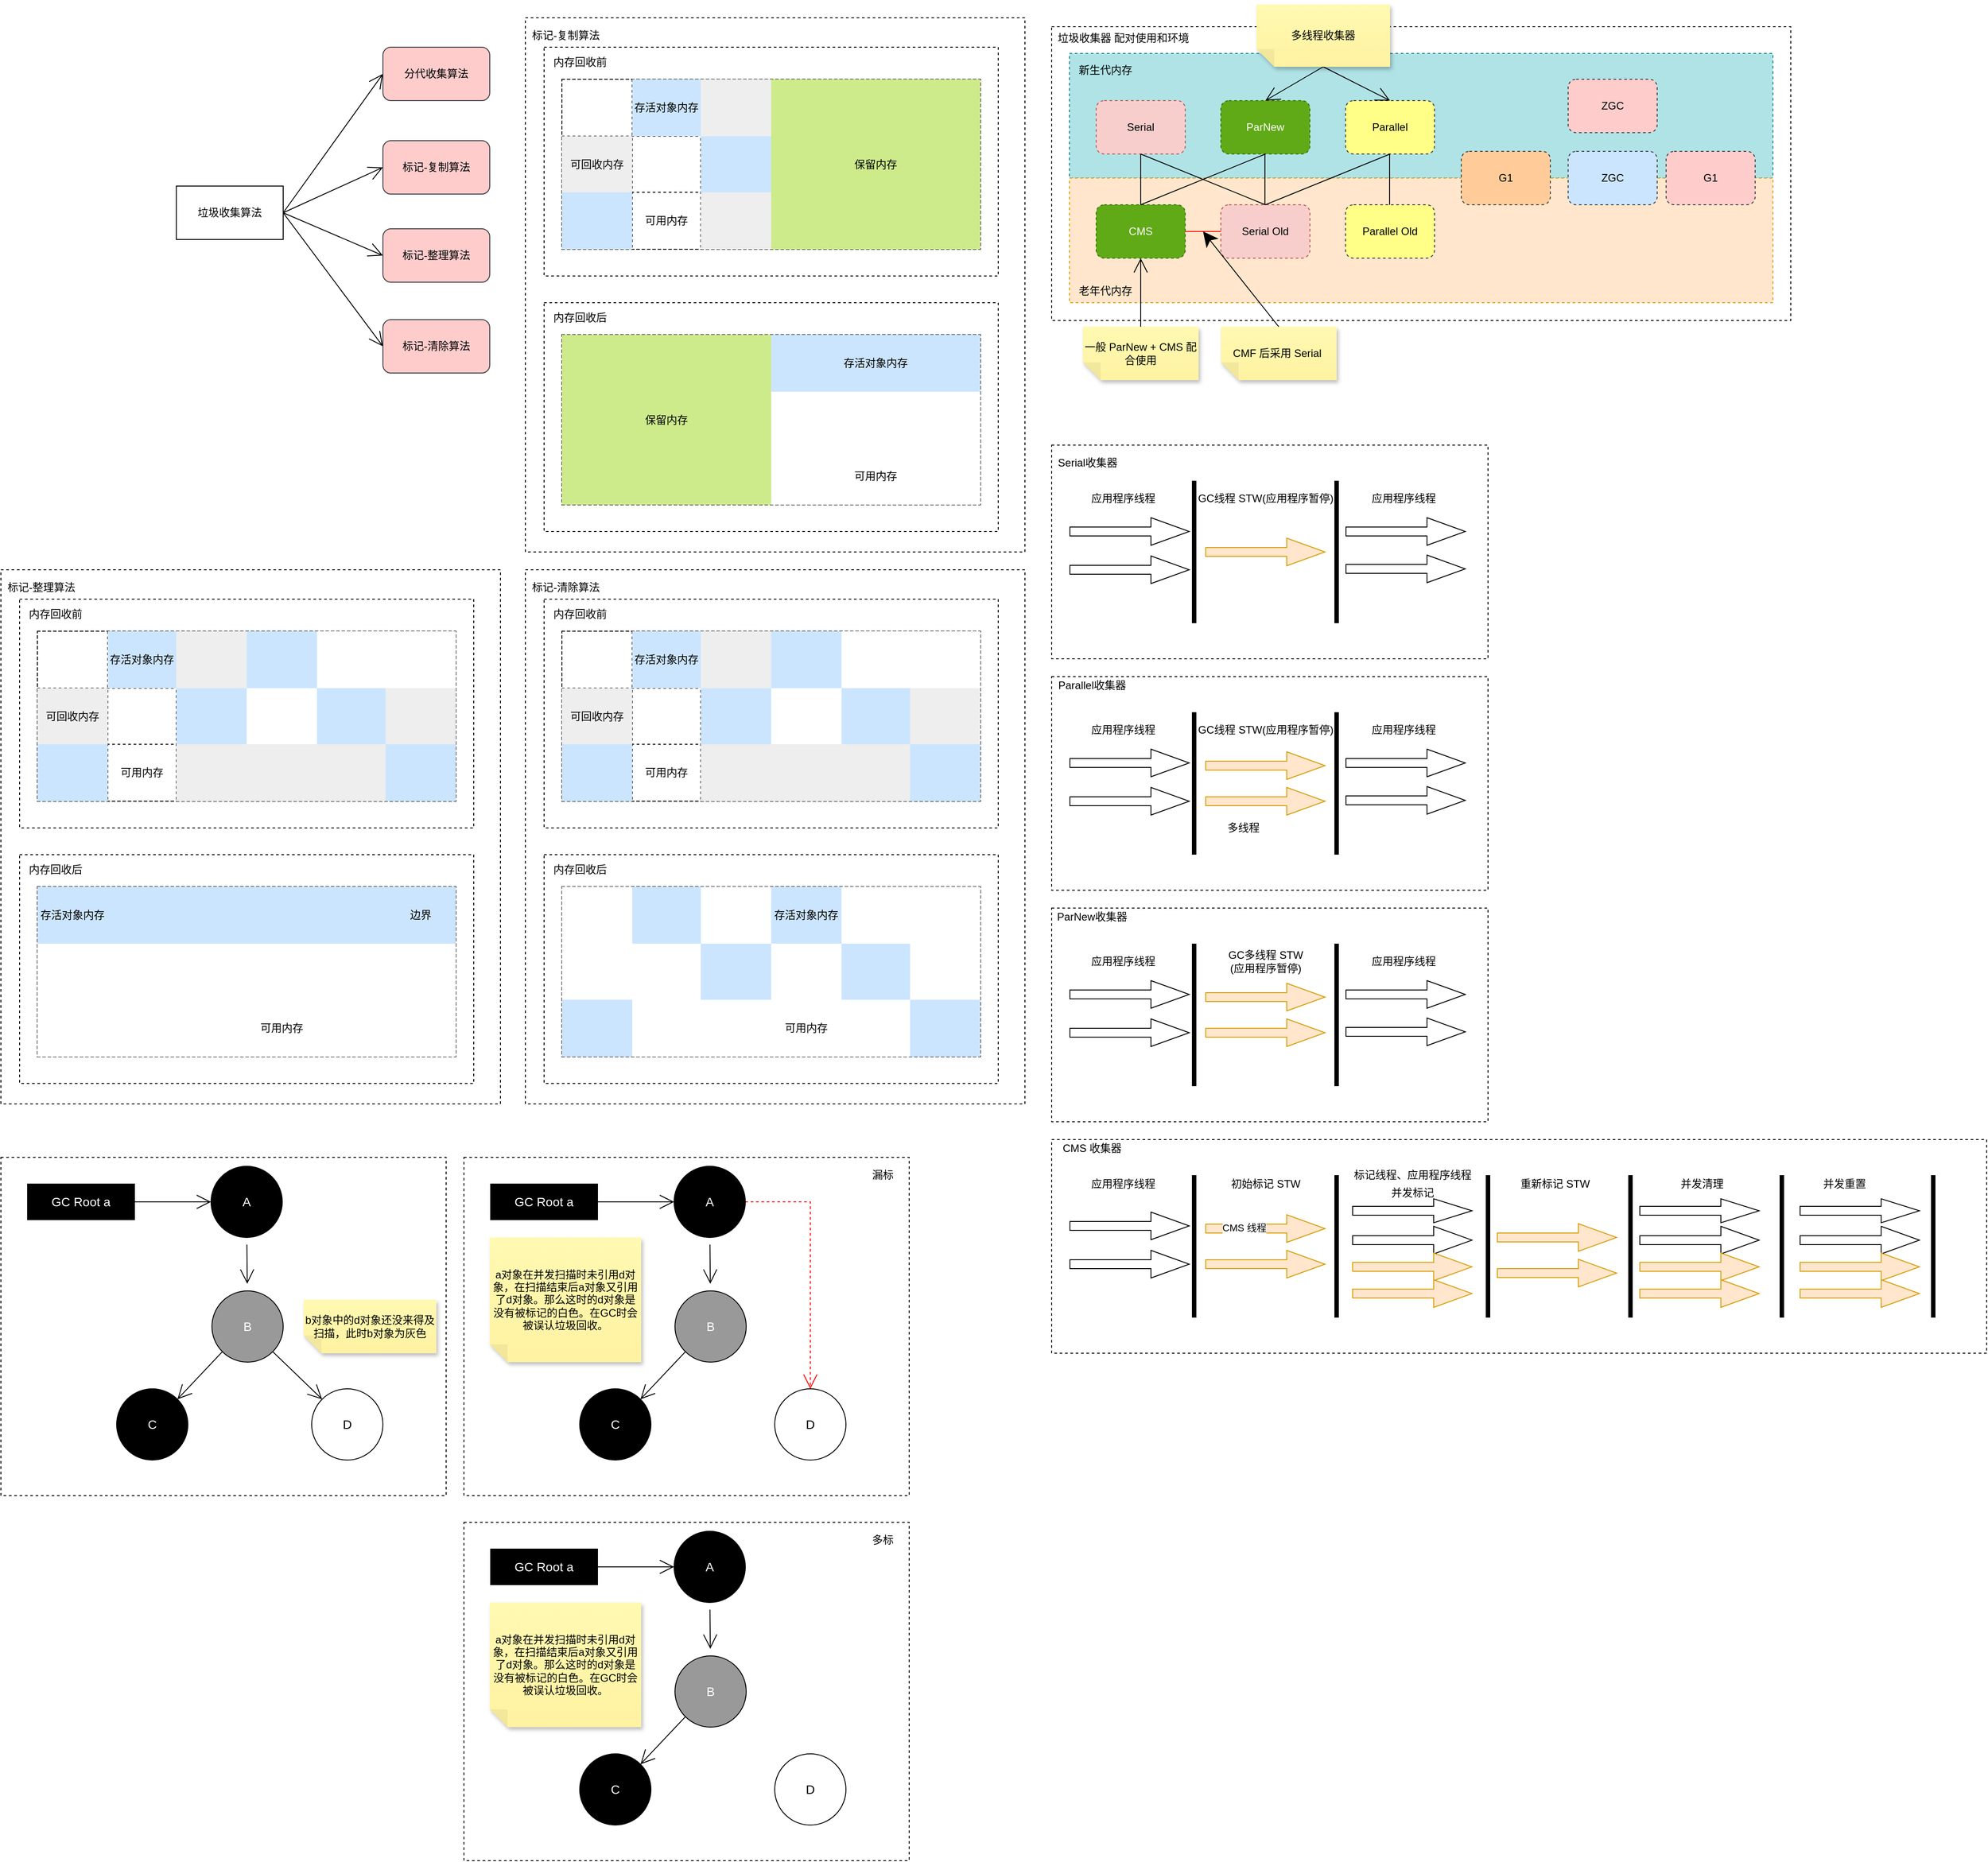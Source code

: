 <mxfile version="16.4.2" type="github">
  <diagram id="A7EeGcwWFw8KgxiksP2b" name="第 1 页">
    <mxGraphModel dx="2286" dy="943" grid="1" gridSize="10" guides="1" tooltips="1" connect="1" arrows="1" fold="1" page="0" pageScale="1" pageWidth="827" pageHeight="1169" math="1" shadow="0">
      <root>
        <mxCell id="0" />
        <mxCell id="1" parent="0" />
        <mxCell id="3yinAycjIMm108C5zKmO-380" value="" style="rounded=0;whiteSpace=wrap;html=1;dashed=1;hachureGap=4;" parent="1" vertex="1">
          <mxGeometry x="-400" y="1310" width="500" height="380" as="geometry" />
        </mxCell>
        <mxCell id="3yinAycjIMm108C5zKmO-305" value="" style="rounded=0;whiteSpace=wrap;html=1;dashed=1;hachureGap=4;" parent="1" vertex="1">
          <mxGeometry x="780" y="510" width="490" height="240" as="geometry" />
        </mxCell>
        <mxCell id="3yinAycjIMm108C5zKmO-269" value="" style="rounded=0;whiteSpace=wrap;html=1;dashed=1;hachureGap=4;" parent="1" vertex="1">
          <mxGeometry x="780" y="40" width="830" height="330" as="geometry" />
        </mxCell>
        <mxCell id="3yinAycjIMm108C5zKmO-267" value="" style="rounded=0;whiteSpace=wrap;html=1;dashed=1;hachureGap=4;fillColor=#b0e3e6;strokeColor=#0e8088;" parent="1" vertex="1">
          <mxGeometry x="800" y="70" width="790" height="140" as="geometry" />
        </mxCell>
        <mxCell id="3yinAycjIMm108C5zKmO-268" value="" style="rounded=0;whiteSpace=wrap;html=1;dashed=1;hachureGap=4;fillColor=#ffe6cc;strokeColor=#d79b00;" parent="1" vertex="1">
          <mxGeometry x="800" y="210" width="790" height="140" as="geometry" />
        </mxCell>
        <mxCell id="3yinAycjIMm108C5zKmO-108" value="" style="rounded=0;whiteSpace=wrap;html=1;dashed=1;hachureGap=4;" parent="1" vertex="1">
          <mxGeometry x="189" y="30" width="561" height="600" as="geometry" />
        </mxCell>
        <mxCell id="3yinAycjIMm108C5zKmO-11" value="" style="rounded=0;whiteSpace=wrap;html=1;hachureGap=4;dashed=1;" parent="1" vertex="1">
          <mxGeometry x="210" y="63" width="510" height="257" as="geometry" />
        </mxCell>
        <mxCell id="3yinAycjIMm108C5zKmO-6" style="edgeStyle=none;curved=1;rounded=0;orthogonalLoop=1;jettySize=auto;html=1;exitX=1;exitY=0.5;exitDx=0;exitDy=0;entryX=0;entryY=0.5;entryDx=0;entryDy=0;endArrow=open;startSize=14;endSize=14;sourcePerimeterSpacing=8;targetPerimeterSpacing=8;" parent="1" source="3yinAycjIMm108C5zKmO-1" target="3yinAycjIMm108C5zKmO-2" edge="1">
          <mxGeometry relative="1" as="geometry" />
        </mxCell>
        <mxCell id="3yinAycjIMm108C5zKmO-7" style="edgeStyle=none;curved=1;rounded=0;orthogonalLoop=1;jettySize=auto;html=1;exitX=1;exitY=0.5;exitDx=0;exitDy=0;entryX=0;entryY=0.5;entryDx=0;entryDy=0;endArrow=open;startSize=14;endSize=14;sourcePerimeterSpacing=8;targetPerimeterSpacing=8;" parent="1" source="3yinAycjIMm108C5zKmO-1" target="3yinAycjIMm108C5zKmO-3" edge="1">
          <mxGeometry relative="1" as="geometry" />
        </mxCell>
        <mxCell id="3yinAycjIMm108C5zKmO-8" style="edgeStyle=none;curved=1;rounded=0;orthogonalLoop=1;jettySize=auto;html=1;exitX=1;exitY=0.5;exitDx=0;exitDy=0;entryX=0;entryY=0.5;entryDx=0;entryDy=0;endArrow=open;startSize=14;endSize=14;sourcePerimeterSpacing=8;targetPerimeterSpacing=8;" parent="1" source="3yinAycjIMm108C5zKmO-1" target="3yinAycjIMm108C5zKmO-4" edge="1">
          <mxGeometry relative="1" as="geometry" />
        </mxCell>
        <mxCell id="3yinAycjIMm108C5zKmO-9" style="edgeStyle=none;curved=1;rounded=0;orthogonalLoop=1;jettySize=auto;html=1;exitX=1;exitY=0.5;exitDx=0;exitDy=0;entryX=0;entryY=0.5;entryDx=0;entryDy=0;endArrow=open;startSize=14;endSize=14;sourcePerimeterSpacing=8;targetPerimeterSpacing=8;" parent="1" source="3yinAycjIMm108C5zKmO-1" target="3yinAycjIMm108C5zKmO-5" edge="1">
          <mxGeometry relative="1" as="geometry" />
        </mxCell>
        <mxCell id="3yinAycjIMm108C5zKmO-1" value="垃圾收集算法" style="rounded=0;whiteSpace=wrap;html=1;hachureGap=4;" parent="1" vertex="1">
          <mxGeometry x="-203" y="219" width="120" height="60" as="geometry" />
        </mxCell>
        <mxCell id="3yinAycjIMm108C5zKmO-2" value="分代收集算法" style="rounded=1;whiteSpace=wrap;html=1;hachureGap=4;fillColor=#ffcccc;strokeColor=#36393d;" parent="1" vertex="1">
          <mxGeometry x="29" y="63" width="120" height="60" as="geometry" />
        </mxCell>
        <mxCell id="3yinAycjIMm108C5zKmO-3" value="标记-复制算法" style="rounded=1;whiteSpace=wrap;html=1;hachureGap=4;fillColor=#ffcccc;strokeColor=#36393d;" parent="1" vertex="1">
          <mxGeometry x="29" y="168" width="120" height="60" as="geometry" />
        </mxCell>
        <mxCell id="3yinAycjIMm108C5zKmO-4" value="标记-整理算法" style="rounded=1;whiteSpace=wrap;html=1;hachureGap=4;fillColor=#ffcccc;strokeColor=#36393d;" parent="1" vertex="1">
          <mxGeometry x="29" y="267" width="120" height="60" as="geometry" />
        </mxCell>
        <mxCell id="3yinAycjIMm108C5zKmO-5" value="标记-清除算法" style="rounded=1;whiteSpace=wrap;html=1;hachureGap=4;fillColor=#ffcccc;strokeColor=#36393d;" parent="1" vertex="1">
          <mxGeometry x="29" y="369" width="120" height="60" as="geometry" />
        </mxCell>
        <mxCell id="3yinAycjIMm108C5zKmO-12" value="内存回收前" style="text;html=1;align=center;verticalAlign=middle;resizable=0;points=[];autosize=1;strokeColor=none;fillColor=none;dashed=1;hachureGap=4;" parent="1" vertex="1">
          <mxGeometry x="210" y="70" width="80" height="20" as="geometry" />
        </mxCell>
        <mxCell id="3yinAycjIMm108C5zKmO-19" value="" style="shape=table;startSize=0;container=1;collapsible=0;childLayout=tableLayout;dashed=1;hachureGap=4;" parent="1" vertex="1">
          <mxGeometry x="230" y="99" width="470" height="191" as="geometry" />
        </mxCell>
        <mxCell id="3yinAycjIMm108C5zKmO-20" value="" style="shape=tableRow;horizontal=0;startSize=0;swimlaneHead=0;swimlaneBody=0;top=0;left=0;bottom=0;right=0;collapsible=0;dropTarget=0;fillColor=none;points=[[0,0.5],[1,0.5]];portConstraint=eastwest;dashed=1;hachureGap=4;" parent="3yinAycjIMm108C5zKmO-19" vertex="1">
          <mxGeometry width="470" height="64" as="geometry" />
        </mxCell>
        <mxCell id="3yinAycjIMm108C5zKmO-21" value="" style="shape=partialRectangle;html=1;whiteSpace=wrap;connectable=0;overflow=hidden;fillColor=none;top=0;left=0;bottom=0;right=0;pointerEvents=1;dashed=1;hachureGap=4;" parent="3yinAycjIMm108C5zKmO-20" vertex="1">
          <mxGeometry width="79" height="64" as="geometry">
            <mxRectangle width="79" height="64" as="alternateBounds" />
          </mxGeometry>
        </mxCell>
        <mxCell id="3yinAycjIMm108C5zKmO-22" value="存活对象内存" style="shape=partialRectangle;html=1;whiteSpace=wrap;connectable=0;overflow=hidden;fillColor=#cce5ff;top=0;left=0;bottom=0;right=0;pointerEvents=1;dashed=1;hachureGap=4;strokeColor=#36393d;" parent="3yinAycjIMm108C5zKmO-20" vertex="1">
          <mxGeometry x="79" width="77" height="64" as="geometry">
            <mxRectangle width="77" height="64" as="alternateBounds" />
          </mxGeometry>
        </mxCell>
        <mxCell id="3yinAycjIMm108C5zKmO-23" value="" style="shape=partialRectangle;html=1;whiteSpace=wrap;connectable=0;overflow=hidden;fillColor=#eeeeee;top=0;left=0;bottom=0;right=0;pointerEvents=1;dashed=1;hachureGap=4;strokeColor=#36393d;" parent="3yinAycjIMm108C5zKmO-20" vertex="1">
          <mxGeometry x="156" width="79" height="64" as="geometry">
            <mxRectangle width="79" height="64" as="alternateBounds" />
          </mxGeometry>
        </mxCell>
        <mxCell id="3yinAycjIMm108C5zKmO-24" value="" style="shape=partialRectangle;html=1;whiteSpace=wrap;connectable=0;overflow=hidden;fillColor=#cdeb8b;top=0;left=0;bottom=0;right=0;pointerEvents=1;dashed=1;hachureGap=4;strokeColor=#36393d;" parent="3yinAycjIMm108C5zKmO-20" vertex="1">
          <mxGeometry x="235" width="79" height="64" as="geometry">
            <mxRectangle width="79" height="64" as="alternateBounds" />
          </mxGeometry>
        </mxCell>
        <mxCell id="3yinAycjIMm108C5zKmO-25" value="" style="shape=partialRectangle;html=1;whiteSpace=wrap;connectable=0;overflow=hidden;fillColor=#cdeb8b;top=0;left=0;bottom=0;right=0;pointerEvents=1;dashed=1;hachureGap=4;strokeColor=#36393d;" parent="3yinAycjIMm108C5zKmO-20" vertex="1">
          <mxGeometry x="314" width="77" height="64" as="geometry">
            <mxRectangle width="77" height="64" as="alternateBounds" />
          </mxGeometry>
        </mxCell>
        <mxCell id="3yinAycjIMm108C5zKmO-26" value="" style="shape=partialRectangle;html=1;whiteSpace=wrap;connectable=0;overflow=hidden;fillColor=#cdeb8b;top=0;left=0;bottom=0;right=0;pointerEvents=1;dashed=1;hachureGap=4;strokeColor=#36393d;" parent="3yinAycjIMm108C5zKmO-20" vertex="1">
          <mxGeometry x="391" width="79" height="64" as="geometry">
            <mxRectangle width="79" height="64" as="alternateBounds" />
          </mxGeometry>
        </mxCell>
        <mxCell id="3yinAycjIMm108C5zKmO-27" value="" style="shape=tableRow;horizontal=0;startSize=0;swimlaneHead=0;swimlaneBody=0;top=0;left=0;bottom=0;right=0;collapsible=0;dropTarget=0;fillColor=none;points=[[0,0.5],[1,0.5]];portConstraint=eastwest;dashed=1;hachureGap=4;" parent="3yinAycjIMm108C5zKmO-19" vertex="1">
          <mxGeometry y="64" width="470" height="63" as="geometry" />
        </mxCell>
        <mxCell id="3yinAycjIMm108C5zKmO-28" value="可回收内存" style="shape=partialRectangle;html=1;whiteSpace=wrap;connectable=0;overflow=hidden;fillColor=#eeeeee;top=0;left=0;bottom=0;right=0;pointerEvents=1;dashed=1;hachureGap=4;strokeColor=#36393d;" parent="3yinAycjIMm108C5zKmO-27" vertex="1">
          <mxGeometry width="79" height="63" as="geometry">
            <mxRectangle width="79" height="63" as="alternateBounds" />
          </mxGeometry>
        </mxCell>
        <mxCell id="3yinAycjIMm108C5zKmO-29" value="" style="shape=partialRectangle;html=1;whiteSpace=wrap;connectable=0;overflow=hidden;fillColor=none;top=0;left=0;bottom=0;right=0;pointerEvents=1;dashed=1;hachureGap=4;" parent="3yinAycjIMm108C5zKmO-27" vertex="1">
          <mxGeometry x="79" width="77" height="63" as="geometry">
            <mxRectangle width="77" height="63" as="alternateBounds" />
          </mxGeometry>
        </mxCell>
        <mxCell id="3yinAycjIMm108C5zKmO-30" value="" style="shape=partialRectangle;html=1;whiteSpace=wrap;connectable=0;overflow=hidden;fillColor=#cce5ff;top=0;left=0;bottom=0;right=0;pointerEvents=1;dashed=1;hachureGap=4;strokeColor=#36393d;" parent="3yinAycjIMm108C5zKmO-27" vertex="1">
          <mxGeometry x="156" width="79" height="63" as="geometry">
            <mxRectangle width="79" height="63" as="alternateBounds" />
          </mxGeometry>
        </mxCell>
        <mxCell id="3yinAycjIMm108C5zKmO-31" value="" style="shape=partialRectangle;html=1;whiteSpace=wrap;connectable=0;overflow=hidden;fillColor=#cdeb8b;top=0;left=0;bottom=0;right=0;pointerEvents=1;dashed=1;hachureGap=4;strokeColor=#36393d;" parent="3yinAycjIMm108C5zKmO-27" vertex="1">
          <mxGeometry x="235" width="79" height="63" as="geometry">
            <mxRectangle width="79" height="63" as="alternateBounds" />
          </mxGeometry>
        </mxCell>
        <mxCell id="3yinAycjIMm108C5zKmO-32" value="保留内存" style="shape=partialRectangle;html=1;whiteSpace=wrap;connectable=0;overflow=hidden;fillColor=#cdeb8b;top=0;left=0;bottom=0;right=0;pointerEvents=1;dashed=1;hachureGap=4;strokeColor=#36393d;" parent="3yinAycjIMm108C5zKmO-27" vertex="1">
          <mxGeometry x="314" width="77" height="63" as="geometry">
            <mxRectangle width="77" height="63" as="alternateBounds" />
          </mxGeometry>
        </mxCell>
        <mxCell id="3yinAycjIMm108C5zKmO-33" value="" style="shape=partialRectangle;html=1;whiteSpace=wrap;connectable=0;overflow=hidden;fillColor=#cdeb8b;top=0;left=0;bottom=0;right=0;pointerEvents=1;dashed=1;hachureGap=4;strokeColor=#36393d;" parent="3yinAycjIMm108C5zKmO-27" vertex="1">
          <mxGeometry x="391" width="79" height="63" as="geometry">
            <mxRectangle width="79" height="63" as="alternateBounds" />
          </mxGeometry>
        </mxCell>
        <mxCell id="3yinAycjIMm108C5zKmO-34" value="" style="shape=tableRow;horizontal=0;startSize=0;swimlaneHead=0;swimlaneBody=0;top=0;left=0;bottom=0;right=0;collapsible=0;dropTarget=0;fillColor=none;points=[[0,0.5],[1,0.5]];portConstraint=eastwest;dashed=1;hachureGap=4;" parent="3yinAycjIMm108C5zKmO-19" vertex="1">
          <mxGeometry y="127" width="470" height="64" as="geometry" />
        </mxCell>
        <mxCell id="3yinAycjIMm108C5zKmO-35" value="" style="shape=partialRectangle;html=1;whiteSpace=wrap;connectable=0;overflow=hidden;fillColor=#cce5ff;top=0;left=0;bottom=0;right=0;pointerEvents=1;dashed=1;hachureGap=4;strokeColor=#36393d;" parent="3yinAycjIMm108C5zKmO-34" vertex="1">
          <mxGeometry width="79" height="64" as="geometry">
            <mxRectangle width="79" height="64" as="alternateBounds" />
          </mxGeometry>
        </mxCell>
        <mxCell id="3yinAycjIMm108C5zKmO-36" value="可用内存" style="shape=partialRectangle;html=1;whiteSpace=wrap;connectable=0;overflow=hidden;fillColor=none;top=0;left=0;bottom=0;right=0;pointerEvents=1;dashed=1;hachureGap=4;" parent="3yinAycjIMm108C5zKmO-34" vertex="1">
          <mxGeometry x="79" width="77" height="64" as="geometry">
            <mxRectangle width="77" height="64" as="alternateBounds" />
          </mxGeometry>
        </mxCell>
        <mxCell id="3yinAycjIMm108C5zKmO-37" value="" style="shape=partialRectangle;html=1;whiteSpace=wrap;connectable=0;overflow=hidden;fillColor=#eeeeee;top=0;left=0;bottom=0;right=0;pointerEvents=1;dashed=1;hachureGap=4;strokeColor=#36393d;" parent="3yinAycjIMm108C5zKmO-34" vertex="1">
          <mxGeometry x="156" width="79" height="64" as="geometry">
            <mxRectangle width="79" height="64" as="alternateBounds" />
          </mxGeometry>
        </mxCell>
        <mxCell id="3yinAycjIMm108C5zKmO-38" value="" style="shape=partialRectangle;html=1;whiteSpace=wrap;connectable=0;overflow=hidden;fillColor=#cdeb8b;top=0;left=0;bottom=0;right=0;pointerEvents=1;dashed=1;hachureGap=4;strokeColor=#36393d;" parent="3yinAycjIMm108C5zKmO-34" vertex="1">
          <mxGeometry x="235" width="79" height="64" as="geometry">
            <mxRectangle width="79" height="64" as="alternateBounds" />
          </mxGeometry>
        </mxCell>
        <mxCell id="3yinAycjIMm108C5zKmO-39" value="" style="shape=partialRectangle;html=1;whiteSpace=wrap;connectable=0;overflow=hidden;fillColor=#cdeb8b;top=0;left=0;bottom=0;right=0;pointerEvents=1;dashed=1;hachureGap=4;strokeColor=#36393d;" parent="3yinAycjIMm108C5zKmO-34" vertex="1">
          <mxGeometry x="314" width="77" height="64" as="geometry">
            <mxRectangle width="77" height="64" as="alternateBounds" />
          </mxGeometry>
        </mxCell>
        <mxCell id="3yinAycjIMm108C5zKmO-40" value="" style="shape=partialRectangle;html=1;whiteSpace=wrap;connectable=0;overflow=hidden;fillColor=#cdeb8b;top=0;left=0;bottom=0;right=0;pointerEvents=1;dashed=1;hachureGap=4;strokeColor=#36393d;" parent="3yinAycjIMm108C5zKmO-34" vertex="1">
          <mxGeometry x="391" width="79" height="64" as="geometry">
            <mxRectangle width="79" height="64" as="alternateBounds" />
          </mxGeometry>
        </mxCell>
        <mxCell id="3yinAycjIMm108C5zKmO-83" value="" style="rounded=0;whiteSpace=wrap;html=1;hachureGap=4;dashed=1;" parent="1" vertex="1">
          <mxGeometry x="210" y="350" width="510" height="257" as="geometry" />
        </mxCell>
        <mxCell id="3yinAycjIMm108C5zKmO-84" value="内存回收后" style="text;html=1;align=center;verticalAlign=middle;resizable=0;points=[];autosize=1;strokeColor=none;fillColor=none;dashed=1;hachureGap=4;" parent="1" vertex="1">
          <mxGeometry x="210" y="357" width="80" height="20" as="geometry" />
        </mxCell>
        <mxCell id="3yinAycjIMm108C5zKmO-85" value="" style="shape=table;startSize=0;container=1;collapsible=0;childLayout=tableLayout;dashed=1;hachureGap=4;" parent="1" vertex="1">
          <mxGeometry x="230" y="386" width="470" height="191" as="geometry" />
        </mxCell>
        <mxCell id="3yinAycjIMm108C5zKmO-86" value="" style="shape=tableRow;horizontal=0;startSize=0;swimlaneHead=0;swimlaneBody=0;top=0;left=0;bottom=0;right=0;collapsible=0;dropTarget=0;fillColor=none;points=[[0,0.5],[1,0.5]];portConstraint=eastwest;dashed=1;hachureGap=4;" parent="3yinAycjIMm108C5zKmO-85" vertex="1">
          <mxGeometry width="470" height="64" as="geometry" />
        </mxCell>
        <mxCell id="3yinAycjIMm108C5zKmO-87" value="" style="shape=partialRectangle;html=1;whiteSpace=wrap;connectable=0;overflow=hidden;fillColor=#cdeb8b;top=0;left=0;bottom=0;right=0;pointerEvents=1;dashed=1;hachureGap=4;strokeColor=#36393d;" parent="3yinAycjIMm108C5zKmO-86" vertex="1">
          <mxGeometry width="79" height="64" as="geometry">
            <mxRectangle width="79" height="64" as="alternateBounds" />
          </mxGeometry>
        </mxCell>
        <mxCell id="3yinAycjIMm108C5zKmO-88" value="" style="shape=partialRectangle;html=1;whiteSpace=wrap;connectable=0;overflow=hidden;fillColor=#cdeb8b;top=0;left=0;bottom=0;right=0;pointerEvents=1;dashed=1;hachureGap=4;strokeColor=#36393d;" parent="3yinAycjIMm108C5zKmO-86" vertex="1">
          <mxGeometry x="79" width="77" height="64" as="geometry">
            <mxRectangle width="77" height="64" as="alternateBounds" />
          </mxGeometry>
        </mxCell>
        <mxCell id="3yinAycjIMm108C5zKmO-89" value="" style="shape=partialRectangle;html=1;whiteSpace=wrap;connectable=0;overflow=hidden;fillColor=#cdeb8b;top=0;left=0;bottom=0;right=0;pointerEvents=1;dashed=1;hachureGap=4;strokeColor=#36393d;" parent="3yinAycjIMm108C5zKmO-86" vertex="1">
          <mxGeometry x="156" width="79" height="64" as="geometry">
            <mxRectangle width="79" height="64" as="alternateBounds" />
          </mxGeometry>
        </mxCell>
        <mxCell id="3yinAycjIMm108C5zKmO-90" value="" style="shape=partialRectangle;html=1;whiteSpace=wrap;connectable=0;overflow=hidden;fillColor=#cce5ff;top=0;left=0;bottom=0;right=0;pointerEvents=1;dashed=1;hachureGap=4;strokeColor=#36393d;" parent="3yinAycjIMm108C5zKmO-86" vertex="1">
          <mxGeometry x="235" width="79" height="64" as="geometry">
            <mxRectangle width="79" height="64" as="alternateBounds" />
          </mxGeometry>
        </mxCell>
        <mxCell id="3yinAycjIMm108C5zKmO-91" value="&lt;span&gt;存活对象内存&lt;/span&gt;" style="shape=partialRectangle;html=1;whiteSpace=wrap;connectable=0;overflow=hidden;fillColor=#cce5ff;top=0;left=0;bottom=0;right=0;pointerEvents=1;dashed=1;hachureGap=4;strokeColor=#36393d;" parent="3yinAycjIMm108C5zKmO-86" vertex="1">
          <mxGeometry x="314" width="77" height="64" as="geometry">
            <mxRectangle width="77" height="64" as="alternateBounds" />
          </mxGeometry>
        </mxCell>
        <mxCell id="3yinAycjIMm108C5zKmO-92" value="" style="shape=partialRectangle;html=1;whiteSpace=wrap;connectable=0;overflow=hidden;fillColor=#cce5ff;top=0;left=0;bottom=0;right=0;pointerEvents=1;dashed=1;hachureGap=4;strokeColor=#36393d;" parent="3yinAycjIMm108C5zKmO-86" vertex="1">
          <mxGeometry x="391" width="79" height="64" as="geometry">
            <mxRectangle width="79" height="64" as="alternateBounds" />
          </mxGeometry>
        </mxCell>
        <mxCell id="3yinAycjIMm108C5zKmO-93" value="" style="shape=tableRow;horizontal=0;startSize=0;swimlaneHead=0;swimlaneBody=0;top=0;left=0;bottom=0;right=0;collapsible=0;dropTarget=0;fillColor=none;points=[[0,0.5],[1,0.5]];portConstraint=eastwest;dashed=1;hachureGap=4;" parent="3yinAycjIMm108C5zKmO-85" vertex="1">
          <mxGeometry y="64" width="470" height="63" as="geometry" />
        </mxCell>
        <mxCell id="3yinAycjIMm108C5zKmO-94" value="" style="shape=partialRectangle;html=1;whiteSpace=wrap;connectable=0;overflow=hidden;fillColor=#cdeb8b;top=0;left=0;bottom=0;right=0;pointerEvents=1;dashed=1;hachureGap=4;strokeColor=#36393d;" parent="3yinAycjIMm108C5zKmO-93" vertex="1">
          <mxGeometry width="79" height="63" as="geometry">
            <mxRectangle width="79" height="63" as="alternateBounds" />
          </mxGeometry>
        </mxCell>
        <mxCell id="3yinAycjIMm108C5zKmO-95" value="&lt;span&gt;保留内存&lt;/span&gt;" style="shape=partialRectangle;html=1;whiteSpace=wrap;connectable=0;overflow=hidden;fillColor=#cdeb8b;top=0;left=0;bottom=0;right=0;pointerEvents=1;dashed=1;hachureGap=4;strokeColor=#36393d;" parent="3yinAycjIMm108C5zKmO-93" vertex="1">
          <mxGeometry x="79" width="77" height="63" as="geometry">
            <mxRectangle width="77" height="63" as="alternateBounds" />
          </mxGeometry>
        </mxCell>
        <mxCell id="3yinAycjIMm108C5zKmO-96" value="" style="shape=partialRectangle;html=1;whiteSpace=wrap;connectable=0;overflow=hidden;fillColor=#cdeb8b;top=0;left=0;bottom=0;right=0;pointerEvents=1;dashed=1;hachureGap=4;strokeColor=#36393d;" parent="3yinAycjIMm108C5zKmO-93" vertex="1">
          <mxGeometry x="156" width="79" height="63" as="geometry">
            <mxRectangle width="79" height="63" as="alternateBounds" />
          </mxGeometry>
        </mxCell>
        <mxCell id="3yinAycjIMm108C5zKmO-97" value="" style="shape=partialRectangle;html=1;whiteSpace=wrap;connectable=0;overflow=hidden;top=0;left=0;bottom=0;right=0;pointerEvents=1;dashed=1;hachureGap=4;" parent="3yinAycjIMm108C5zKmO-93" vertex="1">
          <mxGeometry x="235" width="79" height="63" as="geometry">
            <mxRectangle width="79" height="63" as="alternateBounds" />
          </mxGeometry>
        </mxCell>
        <mxCell id="3yinAycjIMm108C5zKmO-98" value="" style="shape=partialRectangle;html=1;whiteSpace=wrap;connectable=0;overflow=hidden;top=0;left=0;bottom=0;right=0;pointerEvents=1;dashed=1;hachureGap=4;" parent="3yinAycjIMm108C5zKmO-93" vertex="1">
          <mxGeometry x="314" width="77" height="63" as="geometry">
            <mxRectangle width="77" height="63" as="alternateBounds" />
          </mxGeometry>
        </mxCell>
        <mxCell id="3yinAycjIMm108C5zKmO-99" value="" style="shape=partialRectangle;html=1;whiteSpace=wrap;connectable=0;overflow=hidden;top=0;left=0;bottom=0;right=0;pointerEvents=1;dashed=1;hachureGap=4;" parent="3yinAycjIMm108C5zKmO-93" vertex="1">
          <mxGeometry x="391" width="79" height="63" as="geometry">
            <mxRectangle width="79" height="63" as="alternateBounds" />
          </mxGeometry>
        </mxCell>
        <mxCell id="3yinAycjIMm108C5zKmO-100" value="" style="shape=tableRow;horizontal=0;startSize=0;swimlaneHead=0;swimlaneBody=0;top=0;left=0;bottom=0;right=0;collapsible=0;dropTarget=0;fillColor=none;points=[[0,0.5],[1,0.5]];portConstraint=eastwest;dashed=1;hachureGap=4;" parent="3yinAycjIMm108C5zKmO-85" vertex="1">
          <mxGeometry y="127" width="470" height="64" as="geometry" />
        </mxCell>
        <mxCell id="3yinAycjIMm108C5zKmO-101" value="" style="shape=partialRectangle;html=1;whiteSpace=wrap;connectable=0;overflow=hidden;fillColor=#cdeb8b;top=0;left=0;bottom=0;right=0;pointerEvents=1;dashed=1;hachureGap=4;strokeColor=#36393d;" parent="3yinAycjIMm108C5zKmO-100" vertex="1">
          <mxGeometry width="79" height="64" as="geometry">
            <mxRectangle width="79" height="64" as="alternateBounds" />
          </mxGeometry>
        </mxCell>
        <mxCell id="3yinAycjIMm108C5zKmO-102" value="" style="shape=partialRectangle;html=1;whiteSpace=wrap;connectable=0;overflow=hidden;fillColor=#cdeb8b;top=0;left=0;bottom=0;right=0;pointerEvents=1;dashed=1;hachureGap=4;strokeColor=#36393d;" parent="3yinAycjIMm108C5zKmO-100" vertex="1">
          <mxGeometry x="79" width="77" height="64" as="geometry">
            <mxRectangle width="77" height="64" as="alternateBounds" />
          </mxGeometry>
        </mxCell>
        <mxCell id="3yinAycjIMm108C5zKmO-103" value="" style="shape=partialRectangle;html=1;whiteSpace=wrap;connectable=0;overflow=hidden;fillColor=#cdeb8b;top=0;left=0;bottom=0;right=0;pointerEvents=1;dashed=1;hachureGap=4;strokeColor=#36393d;" parent="3yinAycjIMm108C5zKmO-100" vertex="1">
          <mxGeometry x="156" width="79" height="64" as="geometry">
            <mxRectangle width="79" height="64" as="alternateBounds" />
          </mxGeometry>
        </mxCell>
        <mxCell id="3yinAycjIMm108C5zKmO-104" value="" style="shape=partialRectangle;html=1;whiteSpace=wrap;connectable=0;overflow=hidden;top=0;left=0;bottom=0;right=0;pointerEvents=1;dashed=1;hachureGap=4;" parent="3yinAycjIMm108C5zKmO-100" vertex="1">
          <mxGeometry x="235" width="79" height="64" as="geometry">
            <mxRectangle width="79" height="64" as="alternateBounds" />
          </mxGeometry>
        </mxCell>
        <mxCell id="3yinAycjIMm108C5zKmO-105" value="&lt;span&gt;可用内存&lt;/span&gt;" style="shape=partialRectangle;html=1;whiteSpace=wrap;connectable=0;overflow=hidden;top=0;left=0;bottom=0;right=0;pointerEvents=1;dashed=1;hachureGap=4;" parent="3yinAycjIMm108C5zKmO-100" vertex="1">
          <mxGeometry x="314" width="77" height="64" as="geometry">
            <mxRectangle width="77" height="64" as="alternateBounds" />
          </mxGeometry>
        </mxCell>
        <mxCell id="3yinAycjIMm108C5zKmO-106" value="" style="shape=partialRectangle;html=1;whiteSpace=wrap;connectable=0;overflow=hidden;top=0;left=0;bottom=0;right=0;pointerEvents=1;dashed=1;hachureGap=4;" parent="3yinAycjIMm108C5zKmO-100" vertex="1">
          <mxGeometry x="391" width="79" height="64" as="geometry">
            <mxRectangle width="79" height="64" as="alternateBounds" />
          </mxGeometry>
        </mxCell>
        <mxCell id="3yinAycjIMm108C5zKmO-109" value="标记-复制算法" style="text;html=1;align=center;verticalAlign=middle;resizable=0;points=[];autosize=1;strokeColor=none;fillColor=none;dashed=1;hachureGap=4;" parent="1" vertex="1">
          <mxGeometry x="189" y="40" width="90" height="20" as="geometry" />
        </mxCell>
        <mxCell id="3yinAycjIMm108C5zKmO-161" value="" style="rounded=0;whiteSpace=wrap;html=1;dashed=1;hachureGap=4;" parent="1" vertex="1">
          <mxGeometry x="189" y="650" width="561" height="600" as="geometry" />
        </mxCell>
        <mxCell id="3yinAycjIMm108C5zKmO-162" value="" style="rounded=0;whiteSpace=wrap;html=1;hachureGap=4;dashed=1;" parent="1" vertex="1">
          <mxGeometry x="210" y="683" width="510" height="257" as="geometry" />
        </mxCell>
        <mxCell id="3yinAycjIMm108C5zKmO-163" value="内存回收前" style="text;html=1;align=center;verticalAlign=middle;resizable=0;points=[];autosize=1;strokeColor=none;fillColor=none;dashed=1;hachureGap=4;" parent="1" vertex="1">
          <mxGeometry x="210" y="690" width="80" height="20" as="geometry" />
        </mxCell>
        <mxCell id="3yinAycjIMm108C5zKmO-164" value="" style="shape=table;startSize=0;container=1;collapsible=0;childLayout=tableLayout;dashed=1;hachureGap=4;" parent="1" vertex="1">
          <mxGeometry x="230" y="719" width="470" height="191" as="geometry" />
        </mxCell>
        <mxCell id="3yinAycjIMm108C5zKmO-165" value="" style="shape=tableRow;horizontal=0;startSize=0;swimlaneHead=0;swimlaneBody=0;top=0;left=0;bottom=0;right=0;collapsible=0;dropTarget=0;fillColor=none;points=[[0,0.5],[1,0.5]];portConstraint=eastwest;dashed=1;hachureGap=4;" parent="3yinAycjIMm108C5zKmO-164" vertex="1">
          <mxGeometry width="470" height="64" as="geometry" />
        </mxCell>
        <mxCell id="3yinAycjIMm108C5zKmO-166" value="" style="shape=partialRectangle;html=1;whiteSpace=wrap;connectable=0;overflow=hidden;fillColor=none;top=0;left=0;bottom=0;right=0;pointerEvents=1;dashed=1;hachureGap=4;" parent="3yinAycjIMm108C5zKmO-165" vertex="1">
          <mxGeometry width="79" height="64" as="geometry">
            <mxRectangle width="79" height="64" as="alternateBounds" />
          </mxGeometry>
        </mxCell>
        <mxCell id="3yinAycjIMm108C5zKmO-167" value="存活对象内存" style="shape=partialRectangle;html=1;whiteSpace=wrap;connectable=0;overflow=hidden;fillColor=#cce5ff;top=0;left=0;bottom=0;right=0;pointerEvents=1;dashed=1;hachureGap=4;strokeColor=#36393d;" parent="3yinAycjIMm108C5zKmO-165" vertex="1">
          <mxGeometry x="79" width="77" height="64" as="geometry">
            <mxRectangle width="77" height="64" as="alternateBounds" />
          </mxGeometry>
        </mxCell>
        <mxCell id="3yinAycjIMm108C5zKmO-168" value="" style="shape=partialRectangle;html=1;whiteSpace=wrap;connectable=0;overflow=hidden;fillColor=#eeeeee;top=0;left=0;bottom=0;right=0;pointerEvents=1;dashed=1;hachureGap=4;strokeColor=#36393d;" parent="3yinAycjIMm108C5zKmO-165" vertex="1">
          <mxGeometry x="156" width="79" height="64" as="geometry">
            <mxRectangle width="79" height="64" as="alternateBounds" />
          </mxGeometry>
        </mxCell>
        <mxCell id="3yinAycjIMm108C5zKmO-169" value="" style="shape=partialRectangle;html=1;whiteSpace=wrap;connectable=0;overflow=hidden;fillColor=#cce5ff;top=0;left=0;bottom=0;right=0;pointerEvents=1;dashed=1;hachureGap=4;strokeColor=#36393d;" parent="3yinAycjIMm108C5zKmO-165" vertex="1">
          <mxGeometry x="235" width="79" height="64" as="geometry">
            <mxRectangle width="79" height="64" as="alternateBounds" />
          </mxGeometry>
        </mxCell>
        <mxCell id="3yinAycjIMm108C5zKmO-170" value="" style="shape=partialRectangle;html=1;whiteSpace=wrap;connectable=0;overflow=hidden;top=0;left=0;bottom=0;right=0;pointerEvents=1;dashed=1;hachureGap=4;" parent="3yinAycjIMm108C5zKmO-165" vertex="1">
          <mxGeometry x="314" width="77" height="64" as="geometry">
            <mxRectangle width="77" height="64" as="alternateBounds" />
          </mxGeometry>
        </mxCell>
        <mxCell id="3yinAycjIMm108C5zKmO-171" value="" style="shape=partialRectangle;html=1;whiteSpace=wrap;connectable=0;overflow=hidden;top=0;left=0;bottom=0;right=0;pointerEvents=1;dashed=1;hachureGap=4;" parent="3yinAycjIMm108C5zKmO-165" vertex="1">
          <mxGeometry x="391" width="79" height="64" as="geometry">
            <mxRectangle width="79" height="64" as="alternateBounds" />
          </mxGeometry>
        </mxCell>
        <mxCell id="3yinAycjIMm108C5zKmO-172" value="" style="shape=tableRow;horizontal=0;startSize=0;swimlaneHead=0;swimlaneBody=0;top=0;left=0;bottom=0;right=0;collapsible=0;dropTarget=0;fillColor=none;points=[[0,0.5],[1,0.5]];portConstraint=eastwest;dashed=1;hachureGap=4;" parent="3yinAycjIMm108C5zKmO-164" vertex="1">
          <mxGeometry y="64" width="470" height="63" as="geometry" />
        </mxCell>
        <mxCell id="3yinAycjIMm108C5zKmO-173" value="可回收内存" style="shape=partialRectangle;html=1;whiteSpace=wrap;connectable=0;overflow=hidden;fillColor=#eeeeee;top=0;left=0;bottom=0;right=0;pointerEvents=1;dashed=1;hachureGap=4;strokeColor=#36393d;" parent="3yinAycjIMm108C5zKmO-172" vertex="1">
          <mxGeometry width="79" height="63" as="geometry">
            <mxRectangle width="79" height="63" as="alternateBounds" />
          </mxGeometry>
        </mxCell>
        <mxCell id="3yinAycjIMm108C5zKmO-174" value="" style="shape=partialRectangle;html=1;whiteSpace=wrap;connectable=0;overflow=hidden;fillColor=none;top=0;left=0;bottom=0;right=0;pointerEvents=1;dashed=1;hachureGap=4;" parent="3yinAycjIMm108C5zKmO-172" vertex="1">
          <mxGeometry x="79" width="77" height="63" as="geometry">
            <mxRectangle width="77" height="63" as="alternateBounds" />
          </mxGeometry>
        </mxCell>
        <mxCell id="3yinAycjIMm108C5zKmO-175" value="" style="shape=partialRectangle;html=1;whiteSpace=wrap;connectable=0;overflow=hidden;fillColor=#cce5ff;top=0;left=0;bottom=0;right=0;pointerEvents=1;dashed=1;hachureGap=4;strokeColor=#36393d;" parent="3yinAycjIMm108C5zKmO-172" vertex="1">
          <mxGeometry x="156" width="79" height="63" as="geometry">
            <mxRectangle width="79" height="63" as="alternateBounds" />
          </mxGeometry>
        </mxCell>
        <mxCell id="3yinAycjIMm108C5zKmO-176" value="" style="shape=partialRectangle;html=1;whiteSpace=wrap;connectable=0;overflow=hidden;top=0;left=0;bottom=0;right=0;pointerEvents=1;dashed=1;hachureGap=4;" parent="3yinAycjIMm108C5zKmO-172" vertex="1">
          <mxGeometry x="235" width="79" height="63" as="geometry">
            <mxRectangle width="79" height="63" as="alternateBounds" />
          </mxGeometry>
        </mxCell>
        <mxCell id="3yinAycjIMm108C5zKmO-177" value="" style="shape=partialRectangle;html=1;whiteSpace=wrap;connectable=0;overflow=hidden;fillColor=#cce5ff;top=0;left=0;bottom=0;right=0;pointerEvents=1;dashed=1;hachureGap=4;strokeColor=#36393d;" parent="3yinAycjIMm108C5zKmO-172" vertex="1">
          <mxGeometry x="314" width="77" height="63" as="geometry">
            <mxRectangle width="77" height="63" as="alternateBounds" />
          </mxGeometry>
        </mxCell>
        <mxCell id="3yinAycjIMm108C5zKmO-178" value="" style="shape=partialRectangle;html=1;whiteSpace=wrap;connectable=0;overflow=hidden;fillColor=#eeeeee;top=0;left=0;bottom=0;right=0;pointerEvents=1;dashed=1;hachureGap=4;strokeColor=#36393d;" parent="3yinAycjIMm108C5zKmO-172" vertex="1">
          <mxGeometry x="391" width="79" height="63" as="geometry">
            <mxRectangle width="79" height="63" as="alternateBounds" />
          </mxGeometry>
        </mxCell>
        <mxCell id="3yinAycjIMm108C5zKmO-179" value="" style="shape=tableRow;horizontal=0;startSize=0;swimlaneHead=0;swimlaneBody=0;top=0;left=0;bottom=0;right=0;collapsible=0;dropTarget=0;fillColor=none;points=[[0,0.5],[1,0.5]];portConstraint=eastwest;dashed=1;hachureGap=4;" parent="3yinAycjIMm108C5zKmO-164" vertex="1">
          <mxGeometry y="127" width="470" height="64" as="geometry" />
        </mxCell>
        <mxCell id="3yinAycjIMm108C5zKmO-180" value="" style="shape=partialRectangle;html=1;whiteSpace=wrap;connectable=0;overflow=hidden;fillColor=#cce5ff;top=0;left=0;bottom=0;right=0;pointerEvents=1;dashed=1;hachureGap=4;strokeColor=#36393d;" parent="3yinAycjIMm108C5zKmO-179" vertex="1">
          <mxGeometry width="79" height="64" as="geometry">
            <mxRectangle width="79" height="64" as="alternateBounds" />
          </mxGeometry>
        </mxCell>
        <mxCell id="3yinAycjIMm108C5zKmO-181" value="可用内存" style="shape=partialRectangle;html=1;whiteSpace=wrap;connectable=0;overflow=hidden;fillColor=none;top=0;left=0;bottom=0;right=0;pointerEvents=1;dashed=1;hachureGap=4;" parent="3yinAycjIMm108C5zKmO-179" vertex="1">
          <mxGeometry x="79" width="77" height="64" as="geometry">
            <mxRectangle width="77" height="64" as="alternateBounds" />
          </mxGeometry>
        </mxCell>
        <mxCell id="3yinAycjIMm108C5zKmO-182" value="" style="shape=partialRectangle;html=1;whiteSpace=wrap;connectable=0;overflow=hidden;fillColor=#eeeeee;top=0;left=0;bottom=0;right=0;pointerEvents=1;dashed=1;hachureGap=4;strokeColor=#36393d;" parent="3yinAycjIMm108C5zKmO-179" vertex="1">
          <mxGeometry x="156" width="79" height="64" as="geometry">
            <mxRectangle width="79" height="64" as="alternateBounds" />
          </mxGeometry>
        </mxCell>
        <mxCell id="3yinAycjIMm108C5zKmO-183" value="" style="shape=partialRectangle;html=1;whiteSpace=wrap;connectable=0;overflow=hidden;fillColor=#eeeeee;top=0;left=0;bottom=0;right=0;pointerEvents=1;dashed=1;hachureGap=4;strokeColor=#36393d;" parent="3yinAycjIMm108C5zKmO-179" vertex="1">
          <mxGeometry x="235" width="79" height="64" as="geometry">
            <mxRectangle width="79" height="64" as="alternateBounds" />
          </mxGeometry>
        </mxCell>
        <mxCell id="3yinAycjIMm108C5zKmO-184" value="" style="shape=partialRectangle;html=1;whiteSpace=wrap;connectable=0;overflow=hidden;fillColor=#eeeeee;top=0;left=0;bottom=0;right=0;pointerEvents=1;dashed=1;hachureGap=4;strokeColor=#36393d;" parent="3yinAycjIMm108C5zKmO-179" vertex="1">
          <mxGeometry x="314" width="77" height="64" as="geometry">
            <mxRectangle width="77" height="64" as="alternateBounds" />
          </mxGeometry>
        </mxCell>
        <mxCell id="3yinAycjIMm108C5zKmO-185" value="" style="shape=partialRectangle;html=1;whiteSpace=wrap;connectable=0;overflow=hidden;fillColor=#cce5ff;top=0;left=0;bottom=0;right=0;pointerEvents=1;dashed=1;hachureGap=4;strokeColor=#36393d;" parent="3yinAycjIMm108C5zKmO-179" vertex="1">
          <mxGeometry x="391" width="79" height="64" as="geometry">
            <mxRectangle width="79" height="64" as="alternateBounds" />
          </mxGeometry>
        </mxCell>
        <mxCell id="3yinAycjIMm108C5zKmO-186" value="" style="rounded=0;whiteSpace=wrap;html=1;hachureGap=4;dashed=1;" parent="1" vertex="1">
          <mxGeometry x="210" y="970" width="510" height="257" as="geometry" />
        </mxCell>
        <mxCell id="3yinAycjIMm108C5zKmO-187" value="内存回收后" style="text;html=1;align=center;verticalAlign=middle;resizable=0;points=[];autosize=1;strokeColor=none;fillColor=none;dashed=1;hachureGap=4;" parent="1" vertex="1">
          <mxGeometry x="210" y="977" width="80" height="20" as="geometry" />
        </mxCell>
        <mxCell id="3yinAycjIMm108C5zKmO-188" value="" style="shape=table;startSize=0;container=1;collapsible=0;childLayout=tableLayout;dashed=1;hachureGap=4;" parent="1" vertex="1">
          <mxGeometry x="230" y="1006" width="470" height="191" as="geometry" />
        </mxCell>
        <mxCell id="3yinAycjIMm108C5zKmO-189" value="" style="shape=tableRow;horizontal=0;startSize=0;swimlaneHead=0;swimlaneBody=0;top=0;left=0;bottom=0;right=0;collapsible=0;dropTarget=0;fillColor=none;points=[[0,0.5],[1,0.5]];portConstraint=eastwest;dashed=1;hachureGap=4;" parent="3yinAycjIMm108C5zKmO-188" vertex="1">
          <mxGeometry width="470" height="64" as="geometry" />
        </mxCell>
        <mxCell id="3yinAycjIMm108C5zKmO-190" value="" style="shape=partialRectangle;html=1;whiteSpace=wrap;connectable=0;overflow=hidden;top=0;left=0;bottom=0;right=0;pointerEvents=1;dashed=1;hachureGap=4;" parent="3yinAycjIMm108C5zKmO-189" vertex="1">
          <mxGeometry width="79" height="64" as="geometry">
            <mxRectangle width="79" height="64" as="alternateBounds" />
          </mxGeometry>
        </mxCell>
        <mxCell id="3yinAycjIMm108C5zKmO-191" value="" style="shape=partialRectangle;html=1;whiteSpace=wrap;connectable=0;overflow=hidden;fillColor=#cce5ff;top=0;left=0;bottom=0;right=0;pointerEvents=1;dashed=1;hachureGap=4;strokeColor=#36393d;" parent="3yinAycjIMm108C5zKmO-189" vertex="1">
          <mxGeometry x="79" width="77" height="64" as="geometry">
            <mxRectangle width="77" height="64" as="alternateBounds" />
          </mxGeometry>
        </mxCell>
        <mxCell id="3yinAycjIMm108C5zKmO-192" value="" style="shape=partialRectangle;html=1;whiteSpace=wrap;connectable=0;overflow=hidden;top=0;left=0;bottom=0;right=0;pointerEvents=1;dashed=1;hachureGap=4;" parent="3yinAycjIMm108C5zKmO-189" vertex="1">
          <mxGeometry x="156" width="79" height="64" as="geometry">
            <mxRectangle width="79" height="64" as="alternateBounds" />
          </mxGeometry>
        </mxCell>
        <mxCell id="3yinAycjIMm108C5zKmO-193" value="&lt;span&gt;存活对象内存&lt;/span&gt;" style="shape=partialRectangle;html=1;whiteSpace=wrap;connectable=0;overflow=hidden;top=0;left=0;bottom=0;right=0;pointerEvents=1;dashed=1;hachureGap=4;fillColor=#cce5ff;strokeColor=#36393d;" parent="3yinAycjIMm108C5zKmO-189" vertex="1">
          <mxGeometry x="235" width="79" height="64" as="geometry">
            <mxRectangle width="79" height="64" as="alternateBounds" />
          </mxGeometry>
        </mxCell>
        <mxCell id="3yinAycjIMm108C5zKmO-194" value="" style="shape=partialRectangle;html=1;whiteSpace=wrap;connectable=0;overflow=hidden;top=0;left=0;bottom=0;right=0;pointerEvents=1;dashed=1;hachureGap=4;" parent="3yinAycjIMm108C5zKmO-189" vertex="1">
          <mxGeometry x="314" width="77" height="64" as="geometry">
            <mxRectangle width="77" height="64" as="alternateBounds" />
          </mxGeometry>
        </mxCell>
        <mxCell id="3yinAycjIMm108C5zKmO-195" value="" style="shape=partialRectangle;html=1;whiteSpace=wrap;connectable=0;overflow=hidden;top=0;left=0;bottom=0;right=0;pointerEvents=1;dashed=1;hachureGap=4;" parent="3yinAycjIMm108C5zKmO-189" vertex="1">
          <mxGeometry x="391" width="79" height="64" as="geometry">
            <mxRectangle width="79" height="64" as="alternateBounds" />
          </mxGeometry>
        </mxCell>
        <mxCell id="3yinAycjIMm108C5zKmO-196" value="" style="shape=tableRow;horizontal=0;startSize=0;swimlaneHead=0;swimlaneBody=0;top=0;left=0;bottom=0;right=0;collapsible=0;dropTarget=0;fillColor=none;points=[[0,0.5],[1,0.5]];portConstraint=eastwest;dashed=1;hachureGap=4;" parent="3yinAycjIMm108C5zKmO-188" vertex="1">
          <mxGeometry y="64" width="470" height="63" as="geometry" />
        </mxCell>
        <mxCell id="3yinAycjIMm108C5zKmO-197" value="" style="shape=partialRectangle;html=1;whiteSpace=wrap;connectable=0;overflow=hidden;top=0;left=0;bottom=0;right=0;pointerEvents=1;dashed=1;hachureGap=4;" parent="3yinAycjIMm108C5zKmO-196" vertex="1">
          <mxGeometry width="79" height="63" as="geometry">
            <mxRectangle width="79" height="63" as="alternateBounds" />
          </mxGeometry>
        </mxCell>
        <mxCell id="3yinAycjIMm108C5zKmO-198" value="" style="shape=partialRectangle;html=1;whiteSpace=wrap;connectable=0;overflow=hidden;top=0;left=0;bottom=0;right=0;pointerEvents=1;dashed=1;hachureGap=4;" parent="3yinAycjIMm108C5zKmO-196" vertex="1">
          <mxGeometry x="79" width="77" height="63" as="geometry">
            <mxRectangle width="77" height="63" as="alternateBounds" />
          </mxGeometry>
        </mxCell>
        <mxCell id="3yinAycjIMm108C5zKmO-199" value="" style="shape=partialRectangle;html=1;whiteSpace=wrap;connectable=0;overflow=hidden;top=0;left=0;bottom=0;right=0;pointerEvents=1;dashed=1;hachureGap=4;fillColor=#cce5ff;strokeColor=#36393d;" parent="3yinAycjIMm108C5zKmO-196" vertex="1">
          <mxGeometry x="156" width="79" height="63" as="geometry">
            <mxRectangle width="79" height="63" as="alternateBounds" />
          </mxGeometry>
        </mxCell>
        <mxCell id="3yinAycjIMm108C5zKmO-200" value="" style="shape=partialRectangle;html=1;whiteSpace=wrap;connectable=0;overflow=hidden;top=0;left=0;bottom=0;right=0;pointerEvents=1;dashed=1;hachureGap=4;" parent="3yinAycjIMm108C5zKmO-196" vertex="1">
          <mxGeometry x="235" width="79" height="63" as="geometry">
            <mxRectangle width="79" height="63" as="alternateBounds" />
          </mxGeometry>
        </mxCell>
        <mxCell id="3yinAycjIMm108C5zKmO-201" value="" style="shape=partialRectangle;html=1;whiteSpace=wrap;connectable=0;overflow=hidden;top=0;left=0;bottom=0;right=0;pointerEvents=1;dashed=1;hachureGap=4;fillColor=#cce5ff;strokeColor=#36393d;" parent="3yinAycjIMm108C5zKmO-196" vertex="1">
          <mxGeometry x="314" width="77" height="63" as="geometry">
            <mxRectangle width="77" height="63" as="alternateBounds" />
          </mxGeometry>
        </mxCell>
        <mxCell id="3yinAycjIMm108C5zKmO-202" value="" style="shape=partialRectangle;html=1;whiteSpace=wrap;connectable=0;overflow=hidden;top=0;left=0;bottom=0;right=0;pointerEvents=1;dashed=1;hachureGap=4;" parent="3yinAycjIMm108C5zKmO-196" vertex="1">
          <mxGeometry x="391" width="79" height="63" as="geometry">
            <mxRectangle width="79" height="63" as="alternateBounds" />
          </mxGeometry>
        </mxCell>
        <mxCell id="3yinAycjIMm108C5zKmO-203" value="" style="shape=tableRow;horizontal=0;startSize=0;swimlaneHead=0;swimlaneBody=0;top=0;left=0;bottom=0;right=0;collapsible=0;dropTarget=0;fillColor=none;points=[[0,0.5],[1,0.5]];portConstraint=eastwest;dashed=1;hachureGap=4;" parent="3yinAycjIMm108C5zKmO-188" vertex="1">
          <mxGeometry y="127" width="470" height="64" as="geometry" />
        </mxCell>
        <mxCell id="3yinAycjIMm108C5zKmO-204" value="" style="shape=partialRectangle;html=1;whiteSpace=wrap;connectable=0;overflow=hidden;top=0;left=0;bottom=0;right=0;pointerEvents=1;dashed=1;hachureGap=4;fillColor=#cce5ff;strokeColor=#36393d;" parent="3yinAycjIMm108C5zKmO-203" vertex="1">
          <mxGeometry width="79" height="64" as="geometry">
            <mxRectangle width="79" height="64" as="alternateBounds" />
          </mxGeometry>
        </mxCell>
        <mxCell id="3yinAycjIMm108C5zKmO-205" value="" style="shape=partialRectangle;html=1;whiteSpace=wrap;connectable=0;overflow=hidden;top=0;left=0;bottom=0;right=0;pointerEvents=1;dashed=1;hachureGap=4;" parent="3yinAycjIMm108C5zKmO-203" vertex="1">
          <mxGeometry x="79" width="77" height="64" as="geometry">
            <mxRectangle width="77" height="64" as="alternateBounds" />
          </mxGeometry>
        </mxCell>
        <mxCell id="3yinAycjIMm108C5zKmO-206" value="" style="shape=partialRectangle;html=1;whiteSpace=wrap;connectable=0;overflow=hidden;top=0;left=0;bottom=0;right=0;pointerEvents=1;dashed=1;hachureGap=4;" parent="3yinAycjIMm108C5zKmO-203" vertex="1">
          <mxGeometry x="156" width="79" height="64" as="geometry">
            <mxRectangle width="79" height="64" as="alternateBounds" />
          </mxGeometry>
        </mxCell>
        <mxCell id="3yinAycjIMm108C5zKmO-207" value="&lt;span&gt;可用内存&lt;/span&gt;" style="shape=partialRectangle;html=1;whiteSpace=wrap;connectable=0;overflow=hidden;top=0;left=0;bottom=0;right=0;pointerEvents=1;dashed=1;hachureGap=4;" parent="3yinAycjIMm108C5zKmO-203" vertex="1">
          <mxGeometry x="235" width="79" height="64" as="geometry">
            <mxRectangle width="79" height="64" as="alternateBounds" />
          </mxGeometry>
        </mxCell>
        <mxCell id="3yinAycjIMm108C5zKmO-208" value="" style="shape=partialRectangle;html=1;whiteSpace=wrap;connectable=0;overflow=hidden;top=0;left=0;bottom=0;right=0;pointerEvents=1;dashed=1;hachureGap=4;" parent="3yinAycjIMm108C5zKmO-203" vertex="1">
          <mxGeometry x="314" width="77" height="64" as="geometry">
            <mxRectangle width="77" height="64" as="alternateBounds" />
          </mxGeometry>
        </mxCell>
        <mxCell id="3yinAycjIMm108C5zKmO-209" value="" style="shape=partialRectangle;html=1;whiteSpace=wrap;connectable=0;overflow=hidden;top=0;left=0;bottom=0;right=0;pointerEvents=1;dashed=1;hachureGap=4;fillColor=#cce5ff;strokeColor=#36393d;" parent="3yinAycjIMm108C5zKmO-203" vertex="1">
          <mxGeometry x="391" width="79" height="64" as="geometry">
            <mxRectangle width="79" height="64" as="alternateBounds" />
          </mxGeometry>
        </mxCell>
        <mxCell id="3yinAycjIMm108C5zKmO-210" value="标记-清除算法" style="text;html=1;align=center;verticalAlign=middle;resizable=0;points=[];autosize=1;strokeColor=none;fillColor=none;dashed=1;hachureGap=4;" parent="1" vertex="1">
          <mxGeometry x="189" y="660" width="90" height="20" as="geometry" />
        </mxCell>
        <mxCell id="3yinAycjIMm108C5zKmO-212" value="" style="rounded=0;whiteSpace=wrap;html=1;dashed=1;hachureGap=4;" parent="1" vertex="1">
          <mxGeometry x="-400" y="650" width="561" height="600" as="geometry" />
        </mxCell>
        <mxCell id="3yinAycjIMm108C5zKmO-213" value="" style="rounded=0;whiteSpace=wrap;html=1;hachureGap=4;dashed=1;" parent="1" vertex="1">
          <mxGeometry x="-379" y="683" width="510" height="257" as="geometry" />
        </mxCell>
        <mxCell id="3yinAycjIMm108C5zKmO-214" value="内存回收前" style="text;html=1;align=center;verticalAlign=middle;resizable=0;points=[];autosize=1;strokeColor=none;fillColor=none;dashed=1;hachureGap=4;" parent="1" vertex="1">
          <mxGeometry x="-379" y="690" width="80" height="20" as="geometry" />
        </mxCell>
        <mxCell id="3yinAycjIMm108C5zKmO-215" value="" style="shape=table;startSize=0;container=1;collapsible=0;childLayout=tableLayout;dashed=1;hachureGap=4;" parent="1" vertex="1">
          <mxGeometry x="-359" y="719" width="470" height="191" as="geometry" />
        </mxCell>
        <mxCell id="3yinAycjIMm108C5zKmO-216" value="" style="shape=tableRow;horizontal=0;startSize=0;swimlaneHead=0;swimlaneBody=0;top=0;left=0;bottom=0;right=0;collapsible=0;dropTarget=0;fillColor=none;points=[[0,0.5],[1,0.5]];portConstraint=eastwest;dashed=1;hachureGap=4;" parent="3yinAycjIMm108C5zKmO-215" vertex="1">
          <mxGeometry width="470" height="64" as="geometry" />
        </mxCell>
        <mxCell id="3yinAycjIMm108C5zKmO-217" value="" style="shape=partialRectangle;html=1;whiteSpace=wrap;connectable=0;overflow=hidden;fillColor=none;top=0;left=0;bottom=0;right=0;pointerEvents=1;dashed=1;hachureGap=4;" parent="3yinAycjIMm108C5zKmO-216" vertex="1">
          <mxGeometry width="79" height="64" as="geometry">
            <mxRectangle width="79" height="64" as="alternateBounds" />
          </mxGeometry>
        </mxCell>
        <mxCell id="3yinAycjIMm108C5zKmO-218" value="存活对象内存" style="shape=partialRectangle;html=1;whiteSpace=wrap;connectable=0;overflow=hidden;fillColor=#cce5ff;top=0;left=0;bottom=0;right=0;pointerEvents=1;dashed=1;hachureGap=4;strokeColor=#36393d;" parent="3yinAycjIMm108C5zKmO-216" vertex="1">
          <mxGeometry x="79" width="77" height="64" as="geometry">
            <mxRectangle width="77" height="64" as="alternateBounds" />
          </mxGeometry>
        </mxCell>
        <mxCell id="3yinAycjIMm108C5zKmO-219" value="" style="shape=partialRectangle;html=1;whiteSpace=wrap;connectable=0;overflow=hidden;fillColor=#eeeeee;top=0;left=0;bottom=0;right=0;pointerEvents=1;dashed=1;hachureGap=4;strokeColor=#36393d;" parent="3yinAycjIMm108C5zKmO-216" vertex="1">
          <mxGeometry x="156" width="79" height="64" as="geometry">
            <mxRectangle width="79" height="64" as="alternateBounds" />
          </mxGeometry>
        </mxCell>
        <mxCell id="3yinAycjIMm108C5zKmO-220" value="" style="shape=partialRectangle;html=1;whiteSpace=wrap;connectable=0;overflow=hidden;fillColor=#cce5ff;top=0;left=0;bottom=0;right=0;pointerEvents=1;dashed=1;hachureGap=4;strokeColor=#36393d;" parent="3yinAycjIMm108C5zKmO-216" vertex="1">
          <mxGeometry x="235" width="79" height="64" as="geometry">
            <mxRectangle width="79" height="64" as="alternateBounds" />
          </mxGeometry>
        </mxCell>
        <mxCell id="3yinAycjIMm108C5zKmO-221" value="" style="shape=partialRectangle;html=1;whiteSpace=wrap;connectable=0;overflow=hidden;top=0;left=0;bottom=0;right=0;pointerEvents=1;dashed=1;hachureGap=4;" parent="3yinAycjIMm108C5zKmO-216" vertex="1">
          <mxGeometry x="314" width="77" height="64" as="geometry">
            <mxRectangle width="77" height="64" as="alternateBounds" />
          </mxGeometry>
        </mxCell>
        <mxCell id="3yinAycjIMm108C5zKmO-222" value="" style="shape=partialRectangle;html=1;whiteSpace=wrap;connectable=0;overflow=hidden;top=0;left=0;bottom=0;right=0;pointerEvents=1;dashed=1;hachureGap=4;" parent="3yinAycjIMm108C5zKmO-216" vertex="1">
          <mxGeometry x="391" width="79" height="64" as="geometry">
            <mxRectangle width="79" height="64" as="alternateBounds" />
          </mxGeometry>
        </mxCell>
        <mxCell id="3yinAycjIMm108C5zKmO-223" value="" style="shape=tableRow;horizontal=0;startSize=0;swimlaneHead=0;swimlaneBody=0;top=0;left=0;bottom=0;right=0;collapsible=0;dropTarget=0;fillColor=none;points=[[0,0.5],[1,0.5]];portConstraint=eastwest;dashed=1;hachureGap=4;" parent="3yinAycjIMm108C5zKmO-215" vertex="1">
          <mxGeometry y="64" width="470" height="63" as="geometry" />
        </mxCell>
        <mxCell id="3yinAycjIMm108C5zKmO-224" value="可回收内存" style="shape=partialRectangle;html=1;whiteSpace=wrap;connectable=0;overflow=hidden;fillColor=#eeeeee;top=0;left=0;bottom=0;right=0;pointerEvents=1;dashed=1;hachureGap=4;strokeColor=#36393d;" parent="3yinAycjIMm108C5zKmO-223" vertex="1">
          <mxGeometry width="79" height="63" as="geometry">
            <mxRectangle width="79" height="63" as="alternateBounds" />
          </mxGeometry>
        </mxCell>
        <mxCell id="3yinAycjIMm108C5zKmO-225" value="" style="shape=partialRectangle;html=1;whiteSpace=wrap;connectable=0;overflow=hidden;fillColor=none;top=0;left=0;bottom=0;right=0;pointerEvents=1;dashed=1;hachureGap=4;" parent="3yinAycjIMm108C5zKmO-223" vertex="1">
          <mxGeometry x="79" width="77" height="63" as="geometry">
            <mxRectangle width="77" height="63" as="alternateBounds" />
          </mxGeometry>
        </mxCell>
        <mxCell id="3yinAycjIMm108C5zKmO-226" value="" style="shape=partialRectangle;html=1;whiteSpace=wrap;connectable=0;overflow=hidden;fillColor=#cce5ff;top=0;left=0;bottom=0;right=0;pointerEvents=1;dashed=1;hachureGap=4;strokeColor=#36393d;" parent="3yinAycjIMm108C5zKmO-223" vertex="1">
          <mxGeometry x="156" width="79" height="63" as="geometry">
            <mxRectangle width="79" height="63" as="alternateBounds" />
          </mxGeometry>
        </mxCell>
        <mxCell id="3yinAycjIMm108C5zKmO-227" value="" style="shape=partialRectangle;html=1;whiteSpace=wrap;connectable=0;overflow=hidden;top=0;left=0;bottom=0;right=0;pointerEvents=1;dashed=1;hachureGap=4;" parent="3yinAycjIMm108C5zKmO-223" vertex="1">
          <mxGeometry x="235" width="79" height="63" as="geometry">
            <mxRectangle width="79" height="63" as="alternateBounds" />
          </mxGeometry>
        </mxCell>
        <mxCell id="3yinAycjIMm108C5zKmO-228" value="" style="shape=partialRectangle;html=1;whiteSpace=wrap;connectable=0;overflow=hidden;fillColor=#cce5ff;top=0;left=0;bottom=0;right=0;pointerEvents=1;dashed=1;hachureGap=4;strokeColor=#36393d;" parent="3yinAycjIMm108C5zKmO-223" vertex="1">
          <mxGeometry x="314" width="77" height="63" as="geometry">
            <mxRectangle width="77" height="63" as="alternateBounds" />
          </mxGeometry>
        </mxCell>
        <mxCell id="3yinAycjIMm108C5zKmO-229" value="" style="shape=partialRectangle;html=1;whiteSpace=wrap;connectable=0;overflow=hidden;fillColor=#eeeeee;top=0;left=0;bottom=0;right=0;pointerEvents=1;dashed=1;hachureGap=4;strokeColor=#36393d;" parent="3yinAycjIMm108C5zKmO-223" vertex="1">
          <mxGeometry x="391" width="79" height="63" as="geometry">
            <mxRectangle width="79" height="63" as="alternateBounds" />
          </mxGeometry>
        </mxCell>
        <mxCell id="3yinAycjIMm108C5zKmO-230" value="" style="shape=tableRow;horizontal=0;startSize=0;swimlaneHead=0;swimlaneBody=0;top=0;left=0;bottom=0;right=0;collapsible=0;dropTarget=0;fillColor=none;points=[[0,0.5],[1,0.5]];portConstraint=eastwest;dashed=1;hachureGap=4;" parent="3yinAycjIMm108C5zKmO-215" vertex="1">
          <mxGeometry y="127" width="470" height="64" as="geometry" />
        </mxCell>
        <mxCell id="3yinAycjIMm108C5zKmO-231" value="" style="shape=partialRectangle;html=1;whiteSpace=wrap;connectable=0;overflow=hidden;fillColor=#cce5ff;top=0;left=0;bottom=0;right=0;pointerEvents=1;dashed=1;hachureGap=4;strokeColor=#36393d;" parent="3yinAycjIMm108C5zKmO-230" vertex="1">
          <mxGeometry width="79" height="64" as="geometry">
            <mxRectangle width="79" height="64" as="alternateBounds" />
          </mxGeometry>
        </mxCell>
        <mxCell id="3yinAycjIMm108C5zKmO-232" value="可用内存" style="shape=partialRectangle;html=1;whiteSpace=wrap;connectable=0;overflow=hidden;fillColor=none;top=0;left=0;bottom=0;right=0;pointerEvents=1;dashed=1;hachureGap=4;" parent="3yinAycjIMm108C5zKmO-230" vertex="1">
          <mxGeometry x="79" width="77" height="64" as="geometry">
            <mxRectangle width="77" height="64" as="alternateBounds" />
          </mxGeometry>
        </mxCell>
        <mxCell id="3yinAycjIMm108C5zKmO-233" value="" style="shape=partialRectangle;html=1;whiteSpace=wrap;connectable=0;overflow=hidden;fillColor=#eeeeee;top=0;left=0;bottom=0;right=0;pointerEvents=1;dashed=1;hachureGap=4;strokeColor=#36393d;" parent="3yinAycjIMm108C5zKmO-230" vertex="1">
          <mxGeometry x="156" width="79" height="64" as="geometry">
            <mxRectangle width="79" height="64" as="alternateBounds" />
          </mxGeometry>
        </mxCell>
        <mxCell id="3yinAycjIMm108C5zKmO-234" value="" style="shape=partialRectangle;html=1;whiteSpace=wrap;connectable=0;overflow=hidden;fillColor=#eeeeee;top=0;left=0;bottom=0;right=0;pointerEvents=1;dashed=1;hachureGap=4;strokeColor=#36393d;" parent="3yinAycjIMm108C5zKmO-230" vertex="1">
          <mxGeometry x="235" width="79" height="64" as="geometry">
            <mxRectangle width="79" height="64" as="alternateBounds" />
          </mxGeometry>
        </mxCell>
        <mxCell id="3yinAycjIMm108C5zKmO-235" value="" style="shape=partialRectangle;html=1;whiteSpace=wrap;connectable=0;overflow=hidden;fillColor=#eeeeee;top=0;left=0;bottom=0;right=0;pointerEvents=1;dashed=1;hachureGap=4;strokeColor=#36393d;" parent="3yinAycjIMm108C5zKmO-230" vertex="1">
          <mxGeometry x="314" width="77" height="64" as="geometry">
            <mxRectangle width="77" height="64" as="alternateBounds" />
          </mxGeometry>
        </mxCell>
        <mxCell id="3yinAycjIMm108C5zKmO-236" value="" style="shape=partialRectangle;html=1;whiteSpace=wrap;connectable=0;overflow=hidden;fillColor=#cce5ff;top=0;left=0;bottom=0;right=0;pointerEvents=1;dashed=1;hachureGap=4;strokeColor=#36393d;" parent="3yinAycjIMm108C5zKmO-230" vertex="1">
          <mxGeometry x="391" width="79" height="64" as="geometry">
            <mxRectangle width="79" height="64" as="alternateBounds" />
          </mxGeometry>
        </mxCell>
        <mxCell id="3yinAycjIMm108C5zKmO-237" value="" style="rounded=0;whiteSpace=wrap;html=1;hachureGap=4;dashed=1;" parent="1" vertex="1">
          <mxGeometry x="-379" y="970" width="510" height="257" as="geometry" />
        </mxCell>
        <mxCell id="3yinAycjIMm108C5zKmO-238" value="内存回收后" style="text;html=1;align=center;verticalAlign=middle;resizable=0;points=[];autosize=1;strokeColor=none;fillColor=none;dashed=1;hachureGap=4;" parent="1" vertex="1">
          <mxGeometry x="-379" y="977" width="80" height="20" as="geometry" />
        </mxCell>
        <mxCell id="3yinAycjIMm108C5zKmO-239" value="" style="shape=table;startSize=0;container=1;collapsible=0;childLayout=tableLayout;dashed=1;hachureGap=4;" parent="1" vertex="1">
          <mxGeometry x="-359" y="1006" width="470" height="191" as="geometry" />
        </mxCell>
        <mxCell id="3yinAycjIMm108C5zKmO-240" value="" style="shape=tableRow;horizontal=0;startSize=0;swimlaneHead=0;swimlaneBody=0;top=0;left=0;bottom=0;right=0;collapsible=0;dropTarget=0;fillColor=none;points=[[0,0.5],[1,0.5]];portConstraint=eastwest;dashed=1;hachureGap=4;" parent="3yinAycjIMm108C5zKmO-239" vertex="1">
          <mxGeometry width="470" height="64" as="geometry" />
        </mxCell>
        <mxCell id="3yinAycjIMm108C5zKmO-241" value="&lt;span&gt;存活对象内存&lt;/span&gt;" style="shape=partialRectangle;html=1;whiteSpace=wrap;connectable=0;overflow=hidden;top=0;left=0;bottom=0;right=0;pointerEvents=1;dashed=1;hachureGap=4;fillColor=#cce5ff;strokeColor=#36393d;" parent="3yinAycjIMm108C5zKmO-240" vertex="1">
          <mxGeometry width="79" height="64" as="geometry">
            <mxRectangle width="79" height="64" as="alternateBounds" />
          </mxGeometry>
        </mxCell>
        <mxCell id="3yinAycjIMm108C5zKmO-242" value="" style="shape=partialRectangle;html=1;whiteSpace=wrap;connectable=0;overflow=hidden;fillColor=#cce5ff;top=0;left=0;bottom=0;right=0;pointerEvents=1;dashed=1;hachureGap=4;strokeColor=#36393d;" parent="3yinAycjIMm108C5zKmO-240" vertex="1">
          <mxGeometry x="79" width="77" height="64" as="geometry">
            <mxRectangle width="77" height="64" as="alternateBounds" />
          </mxGeometry>
        </mxCell>
        <mxCell id="3yinAycjIMm108C5zKmO-243" value="" style="shape=partialRectangle;html=1;whiteSpace=wrap;connectable=0;overflow=hidden;top=0;left=0;bottom=0;right=0;pointerEvents=1;dashed=1;hachureGap=4;fillColor=#cce5ff;strokeColor=#36393d;" parent="3yinAycjIMm108C5zKmO-240" vertex="1">
          <mxGeometry x="156" width="79" height="64" as="geometry">
            <mxRectangle width="79" height="64" as="alternateBounds" />
          </mxGeometry>
        </mxCell>
        <mxCell id="3yinAycjIMm108C5zKmO-244" value="" style="shape=partialRectangle;html=1;whiteSpace=wrap;connectable=0;overflow=hidden;top=0;left=0;bottom=0;right=0;pointerEvents=1;dashed=1;hachureGap=4;fillColor=#cce5ff;strokeColor=#36393d;" parent="3yinAycjIMm108C5zKmO-240" vertex="1">
          <mxGeometry x="235" width="79" height="64" as="geometry">
            <mxRectangle width="79" height="64" as="alternateBounds" />
          </mxGeometry>
        </mxCell>
        <mxCell id="3yinAycjIMm108C5zKmO-245" value="" style="shape=partialRectangle;html=1;whiteSpace=wrap;connectable=0;overflow=hidden;top=0;left=0;bottom=0;right=0;pointerEvents=1;dashed=1;hachureGap=4;fillColor=#cce5ff;strokeColor=#36393d;" parent="3yinAycjIMm108C5zKmO-240" vertex="1">
          <mxGeometry x="314" width="77" height="64" as="geometry">
            <mxRectangle width="77" height="64" as="alternateBounds" />
          </mxGeometry>
        </mxCell>
        <mxCell id="3yinAycjIMm108C5zKmO-246" value="边界" style="shape=partialRectangle;html=1;whiteSpace=wrap;connectable=0;overflow=hidden;top=0;left=0;bottom=0;right=0;pointerEvents=1;dashed=1;hachureGap=4;fillColor=#cce5ff;strokeColor=#36393d;" parent="3yinAycjIMm108C5zKmO-240" vertex="1">
          <mxGeometry x="391" width="79" height="64" as="geometry">
            <mxRectangle width="79" height="64" as="alternateBounds" />
          </mxGeometry>
        </mxCell>
        <mxCell id="3yinAycjIMm108C5zKmO-247" value="" style="shape=tableRow;horizontal=0;startSize=0;swimlaneHead=0;swimlaneBody=0;top=0;left=0;bottom=0;right=0;collapsible=0;dropTarget=0;fillColor=none;points=[[0,0.5],[1,0.5]];portConstraint=eastwest;dashed=1;hachureGap=4;" parent="3yinAycjIMm108C5zKmO-239" vertex="1">
          <mxGeometry y="64" width="470" height="63" as="geometry" />
        </mxCell>
        <mxCell id="3yinAycjIMm108C5zKmO-248" value="" style="shape=partialRectangle;html=1;whiteSpace=wrap;connectable=0;overflow=hidden;top=0;left=0;bottom=0;right=0;pointerEvents=1;dashed=1;hachureGap=4;" parent="3yinAycjIMm108C5zKmO-247" vertex="1">
          <mxGeometry width="79" height="63" as="geometry">
            <mxRectangle width="79" height="63" as="alternateBounds" />
          </mxGeometry>
        </mxCell>
        <mxCell id="3yinAycjIMm108C5zKmO-249" value="" style="shape=partialRectangle;html=1;whiteSpace=wrap;connectable=0;overflow=hidden;top=0;left=0;bottom=0;right=0;pointerEvents=1;dashed=1;hachureGap=4;" parent="3yinAycjIMm108C5zKmO-247" vertex="1">
          <mxGeometry x="79" width="77" height="63" as="geometry">
            <mxRectangle width="77" height="63" as="alternateBounds" />
          </mxGeometry>
        </mxCell>
        <mxCell id="3yinAycjIMm108C5zKmO-250" value="" style="shape=partialRectangle;html=1;whiteSpace=wrap;connectable=0;overflow=hidden;top=0;left=0;bottom=0;right=0;pointerEvents=1;dashed=1;hachureGap=4;" parent="3yinAycjIMm108C5zKmO-247" vertex="1">
          <mxGeometry x="156" width="79" height="63" as="geometry">
            <mxRectangle width="79" height="63" as="alternateBounds" />
          </mxGeometry>
        </mxCell>
        <mxCell id="3yinAycjIMm108C5zKmO-251" value="" style="shape=partialRectangle;html=1;whiteSpace=wrap;connectable=0;overflow=hidden;top=0;left=0;bottom=0;right=0;pointerEvents=1;dashed=1;hachureGap=4;" parent="3yinAycjIMm108C5zKmO-247" vertex="1">
          <mxGeometry x="235" width="79" height="63" as="geometry">
            <mxRectangle width="79" height="63" as="alternateBounds" />
          </mxGeometry>
        </mxCell>
        <mxCell id="3yinAycjIMm108C5zKmO-252" value="" style="shape=partialRectangle;html=1;whiteSpace=wrap;connectable=0;overflow=hidden;top=0;left=0;bottom=0;right=0;pointerEvents=1;dashed=1;hachureGap=4;" parent="3yinAycjIMm108C5zKmO-247" vertex="1">
          <mxGeometry x="314" width="77" height="63" as="geometry">
            <mxRectangle width="77" height="63" as="alternateBounds" />
          </mxGeometry>
        </mxCell>
        <mxCell id="3yinAycjIMm108C5zKmO-253" value="" style="shape=partialRectangle;html=1;whiteSpace=wrap;connectable=0;overflow=hidden;top=0;left=0;bottom=0;right=0;pointerEvents=1;dashed=1;hachureGap=4;" parent="3yinAycjIMm108C5zKmO-247" vertex="1">
          <mxGeometry x="391" width="79" height="63" as="geometry">
            <mxRectangle width="79" height="63" as="alternateBounds" />
          </mxGeometry>
        </mxCell>
        <mxCell id="3yinAycjIMm108C5zKmO-254" value="" style="shape=tableRow;horizontal=0;startSize=0;swimlaneHead=0;swimlaneBody=0;top=0;left=0;bottom=0;right=0;collapsible=0;dropTarget=0;fillColor=none;points=[[0,0.5],[1,0.5]];portConstraint=eastwest;dashed=1;hachureGap=4;" parent="3yinAycjIMm108C5zKmO-239" vertex="1">
          <mxGeometry y="127" width="470" height="64" as="geometry" />
        </mxCell>
        <mxCell id="3yinAycjIMm108C5zKmO-255" value="" style="shape=partialRectangle;html=1;whiteSpace=wrap;connectable=0;overflow=hidden;top=0;left=0;bottom=0;right=0;pointerEvents=1;dashed=1;hachureGap=4;" parent="3yinAycjIMm108C5zKmO-254" vertex="1">
          <mxGeometry width="79" height="64" as="geometry">
            <mxRectangle width="79" height="64" as="alternateBounds" />
          </mxGeometry>
        </mxCell>
        <mxCell id="3yinAycjIMm108C5zKmO-256" value="" style="shape=partialRectangle;html=1;whiteSpace=wrap;connectable=0;overflow=hidden;top=0;left=0;bottom=0;right=0;pointerEvents=1;dashed=1;hachureGap=4;" parent="3yinAycjIMm108C5zKmO-254" vertex="1">
          <mxGeometry x="79" width="77" height="64" as="geometry">
            <mxRectangle width="77" height="64" as="alternateBounds" />
          </mxGeometry>
        </mxCell>
        <mxCell id="3yinAycjIMm108C5zKmO-257" value="" style="shape=partialRectangle;html=1;whiteSpace=wrap;connectable=0;overflow=hidden;top=0;left=0;bottom=0;right=0;pointerEvents=1;dashed=1;hachureGap=4;" parent="3yinAycjIMm108C5zKmO-254" vertex="1">
          <mxGeometry x="156" width="79" height="64" as="geometry">
            <mxRectangle width="79" height="64" as="alternateBounds" />
          </mxGeometry>
        </mxCell>
        <mxCell id="3yinAycjIMm108C5zKmO-258" value="&lt;span&gt;可用内存&lt;/span&gt;" style="shape=partialRectangle;html=1;whiteSpace=wrap;connectable=0;overflow=hidden;top=0;left=0;bottom=0;right=0;pointerEvents=1;dashed=1;hachureGap=4;" parent="3yinAycjIMm108C5zKmO-254" vertex="1">
          <mxGeometry x="235" width="79" height="64" as="geometry">
            <mxRectangle width="79" height="64" as="alternateBounds" />
          </mxGeometry>
        </mxCell>
        <mxCell id="3yinAycjIMm108C5zKmO-259" value="" style="shape=partialRectangle;html=1;whiteSpace=wrap;connectable=0;overflow=hidden;top=0;left=0;bottom=0;right=0;pointerEvents=1;dashed=1;hachureGap=4;" parent="3yinAycjIMm108C5zKmO-254" vertex="1">
          <mxGeometry x="314" width="77" height="64" as="geometry">
            <mxRectangle width="77" height="64" as="alternateBounds" />
          </mxGeometry>
        </mxCell>
        <mxCell id="3yinAycjIMm108C5zKmO-260" value="" style="shape=partialRectangle;html=1;whiteSpace=wrap;connectable=0;overflow=hidden;top=0;left=0;bottom=0;right=0;pointerEvents=1;dashed=1;hachureGap=4;" parent="3yinAycjIMm108C5zKmO-254" vertex="1">
          <mxGeometry x="391" width="79" height="64" as="geometry">
            <mxRectangle width="79" height="64" as="alternateBounds" />
          </mxGeometry>
        </mxCell>
        <mxCell id="3yinAycjIMm108C5zKmO-261" value="标记-整理算法" style="text;html=1;align=center;verticalAlign=middle;resizable=0;points=[];autosize=1;strokeColor=none;fillColor=none;dashed=1;hachureGap=4;" parent="1" vertex="1">
          <mxGeometry x="-400" y="660" width="90" height="20" as="geometry" />
        </mxCell>
        <mxCell id="3yinAycjIMm108C5zKmO-263" value="垃圾收集器 配对使用和环境" style="text;html=1;align=center;verticalAlign=middle;resizable=0;points=[];autosize=1;strokeColor=none;fillColor=none;dashed=1;hachureGap=4;" parent="1" vertex="1">
          <mxGeometry x="780" y="43" width="160" height="20" as="geometry" />
        </mxCell>
        <mxCell id="3yinAycjIMm108C5zKmO-265" value="老年代内存" style="text;html=1;align=center;verticalAlign=middle;resizable=0;points=[];autosize=1;strokeColor=none;fillColor=none;dashed=1;hachureGap=4;" parent="1" vertex="1">
          <mxGeometry x="800" y="327" width="80" height="20" as="geometry" />
        </mxCell>
        <mxCell id="3yinAycjIMm108C5zKmO-266" value="新生代内存" style="text;html=1;align=center;verticalAlign=middle;resizable=0;points=[];autosize=1;strokeColor=none;fillColor=none;dashed=1;hachureGap=4;" parent="1" vertex="1">
          <mxGeometry x="800" y="79" width="80" height="20" as="geometry" />
        </mxCell>
        <mxCell id="3yinAycjIMm108C5zKmO-270" value="Serial" style="rounded=1;whiteSpace=wrap;html=1;dashed=1;hachureGap=4;fillColor=#f8cecc;strokeColor=#b85450;" parent="1" vertex="1">
          <mxGeometry x="830" y="123" width="100" height="60" as="geometry" />
        </mxCell>
        <mxCell id="3yinAycjIMm108C5zKmO-271" value="ParNew" style="rounded=1;whiteSpace=wrap;html=1;dashed=1;hachureGap=4;fillColor=#60a917;strokeColor=#2D7600;fontColor=#ffffff;" parent="1" vertex="1">
          <mxGeometry x="970" y="123" width="100" height="60" as="geometry" />
        </mxCell>
        <mxCell id="3yinAycjIMm108C5zKmO-272" value="Parallel" style="rounded=1;whiteSpace=wrap;html=1;dashed=1;hachureGap=4;fillColor=#ffff88;strokeColor=#36393d;" parent="1" vertex="1">
          <mxGeometry x="1110" y="123" width="100" height="60" as="geometry" />
        </mxCell>
        <mxCell id="3yinAycjIMm108C5zKmO-273" value="CMS" style="rounded=1;whiteSpace=wrap;html=1;dashed=1;hachureGap=4;fillColor=#60a917;strokeColor=#2D7600;fontColor=#ffffff;" parent="1" vertex="1">
          <mxGeometry x="830" y="240" width="100" height="60" as="geometry" />
        </mxCell>
        <mxCell id="3yinAycjIMm108C5zKmO-274" value="Serial Old" style="rounded=1;whiteSpace=wrap;html=1;dashed=1;hachureGap=4;fillColor=#f8cecc;strokeColor=#b85450;" parent="1" vertex="1">
          <mxGeometry x="970" y="240" width="100" height="60" as="geometry" />
        </mxCell>
        <mxCell id="3yinAycjIMm108C5zKmO-275" value="Parallel Old" style="rounded=1;whiteSpace=wrap;html=1;dashed=1;hachureGap=4;fillColor=#ffff88;strokeColor=#36393d;" parent="1" vertex="1">
          <mxGeometry x="1110" y="240" width="100" height="60" as="geometry" />
        </mxCell>
        <mxCell id="3yinAycjIMm108C5zKmO-276" value="G1" style="rounded=1;whiteSpace=wrap;html=1;dashed=1;hachureGap=4;fillColor=#ffcc99;strokeColor=#36393d;" parent="1" vertex="1">
          <mxGeometry x="1240" y="180" width="100" height="60" as="geometry" />
        </mxCell>
        <mxCell id="3yinAycjIMm108C5zKmO-278" value="ZGC" style="rounded=1;whiteSpace=wrap;html=1;dashed=1;hachureGap=4;fillColor=#cce5ff;strokeColor=#36393d;" parent="1" vertex="1">
          <mxGeometry x="1360" y="180" width="100" height="60" as="geometry" />
        </mxCell>
        <mxCell id="3yinAycjIMm108C5zKmO-279" value="ZGC" style="rounded=1;whiteSpace=wrap;html=1;dashed=1;hachureGap=4;fillColor=#ffcccc;strokeColor=#36393d;" parent="1" vertex="1">
          <mxGeometry x="1360" y="99" width="100" height="60" as="geometry" />
        </mxCell>
        <mxCell id="3yinAycjIMm108C5zKmO-280" value="G1" style="rounded=1;whiteSpace=wrap;html=1;dashed=1;hachureGap=4;fillColor=#ffcccc;strokeColor=#36393d;" parent="1" vertex="1">
          <mxGeometry x="1470" y="180" width="100" height="60" as="geometry" />
        </mxCell>
        <mxCell id="3yinAycjIMm108C5zKmO-282" value="" style="endArrow=none;html=1;rounded=0;startSize=14;endSize=14;sourcePerimeterSpacing=8;targetPerimeterSpacing=8;curved=1;entryX=0.5;entryY=1;entryDx=0;entryDy=0;exitX=0.5;exitY=0;exitDx=0;exitDy=0;" parent="1" source="3yinAycjIMm108C5zKmO-273" target="3yinAycjIMm108C5zKmO-270" edge="1">
          <mxGeometry width="50" height="50" relative="1" as="geometry">
            <mxPoint x="910" y="500" as="sourcePoint" />
            <mxPoint x="960" y="450" as="targetPoint" />
          </mxGeometry>
        </mxCell>
        <mxCell id="3yinAycjIMm108C5zKmO-284" value="" style="endArrow=none;html=1;rounded=0;startSize=14;endSize=14;sourcePerimeterSpacing=8;targetPerimeterSpacing=8;curved=1;entryX=0.5;entryY=1;entryDx=0;entryDy=0;exitX=0.5;exitY=0;exitDx=0;exitDy=0;" parent="1" source="3yinAycjIMm108C5zKmO-274" target="3yinAycjIMm108C5zKmO-270" edge="1">
          <mxGeometry width="50" height="50" relative="1" as="geometry">
            <mxPoint x="990" y="540" as="sourcePoint" />
            <mxPoint x="1040" y="490" as="targetPoint" />
          </mxGeometry>
        </mxCell>
        <mxCell id="3yinAycjIMm108C5zKmO-285" value="" style="endArrow=none;html=1;rounded=0;startSize=14;endSize=14;sourcePerimeterSpacing=8;targetPerimeterSpacing=8;curved=1;entryX=0.5;entryY=1;entryDx=0;entryDy=0;exitX=0.5;exitY=0;exitDx=0;exitDy=0;" parent="1" edge="1">
          <mxGeometry width="50" height="50" relative="1" as="geometry">
            <mxPoint x="1019.5" y="240" as="sourcePoint" />
            <mxPoint x="1019.5" y="183" as="targetPoint" />
          </mxGeometry>
        </mxCell>
        <mxCell id="3yinAycjIMm108C5zKmO-286" value="" style="endArrow=none;html=1;rounded=0;startSize=14;endSize=14;sourcePerimeterSpacing=8;targetPerimeterSpacing=8;curved=1;entryX=0.5;entryY=1;entryDx=0;entryDy=0;exitX=0.5;exitY=0;exitDx=0;exitDy=0;" parent="1" edge="1">
          <mxGeometry width="50" height="50" relative="1" as="geometry">
            <mxPoint x="1159.5" y="240" as="sourcePoint" />
            <mxPoint x="1159.5" y="183" as="targetPoint" />
          </mxGeometry>
        </mxCell>
        <mxCell id="3yinAycjIMm108C5zKmO-287" value="" style="endArrow=none;html=1;rounded=0;startSize=14;endSize=14;sourcePerimeterSpacing=8;targetPerimeterSpacing=8;curved=1;entryX=0.5;entryY=0;entryDx=0;entryDy=0;exitX=0.5;exitY=1;exitDx=0;exitDy=0;" parent="1" source="3yinAycjIMm108C5zKmO-272" target="3yinAycjIMm108C5zKmO-274" edge="1">
          <mxGeometry width="50" height="50" relative="1" as="geometry">
            <mxPoint x="1200" y="257" as="sourcePoint" />
            <mxPoint x="1060" y="200" as="targetPoint" />
          </mxGeometry>
        </mxCell>
        <mxCell id="3yinAycjIMm108C5zKmO-288" value="" style="endArrow=none;html=1;rounded=0;startSize=14;endSize=14;sourcePerimeterSpacing=8;targetPerimeterSpacing=8;curved=1;entryX=0.5;entryY=0;entryDx=0;entryDy=0;exitX=0.5;exitY=1;exitDx=0;exitDy=0;" parent="1" edge="1">
          <mxGeometry width="50" height="50" relative="1" as="geometry">
            <mxPoint x="1020" y="183" as="sourcePoint" />
            <mxPoint x="880" y="240" as="targetPoint" />
          </mxGeometry>
        </mxCell>
        <mxCell id="3yinAycjIMm108C5zKmO-289" value="" style="endArrow=none;html=1;rounded=0;startSize=14;endSize=14;sourcePerimeterSpacing=8;targetPerimeterSpacing=8;curved=1;exitX=1;exitY=0.5;exitDx=0;exitDy=0;entryX=0;entryY=0.5;entryDx=0;entryDy=0;strokeColor=#FF0000;" parent="1" source="3yinAycjIMm108C5zKmO-273" target="3yinAycjIMm108C5zKmO-274" edge="1">
          <mxGeometry width="50" height="50" relative="1" as="geometry">
            <mxPoint x="950" y="460" as="sourcePoint" />
            <mxPoint x="1000" y="410" as="targetPoint" />
          </mxGeometry>
        </mxCell>
        <mxCell id="3yinAycjIMm108C5zKmO-291" style="edgeStyle=none;curved=1;rounded=0;orthogonalLoop=1;jettySize=auto;html=1;exitX=0.5;exitY=1;exitDx=0;exitDy=0;exitPerimeter=0;entryX=0.5;entryY=1;entryDx=0;entryDy=0;endArrow=open;startSize=14;endSize=14;sourcePerimeterSpacing=8;targetPerimeterSpacing=8;strokeColor=#000000;" parent="1" source="3yinAycjIMm108C5zKmO-290" target="3yinAycjIMm108C5zKmO-273" edge="1">
          <mxGeometry relative="1" as="geometry" />
        </mxCell>
        <mxCell id="3yinAycjIMm108C5zKmO-290" value="一般 ParNew + CMS 配合使用" style="shape=note;whiteSpace=wrap;html=1;backgroundOutline=1;fontColor=#000000;darkOpacity=0.05;fillColor=#FFF9B2;strokeColor=none;fillStyle=solid;direction=west;gradientDirection=north;gradientColor=#FFF2A1;shadow=1;size=20;pointerEvents=1;dashed=1;hachureGap=4;" parent="1" vertex="1">
          <mxGeometry x="815" y="377" width="130" height="60" as="geometry" />
        </mxCell>
        <mxCell id="3yinAycjIMm108C5zKmO-293" style="edgeStyle=none;curved=1;rounded=0;orthogonalLoop=1;jettySize=auto;html=1;exitX=0.5;exitY=0;exitDx=0;exitDy=0;exitPerimeter=0;entryX=0.5;entryY=0;entryDx=0;entryDy=0;endArrow=open;startSize=14;endSize=14;sourcePerimeterSpacing=8;targetPerimeterSpacing=8;strokeColor=#000000;" parent="1" source="3yinAycjIMm108C5zKmO-292" target="3yinAycjIMm108C5zKmO-271" edge="1">
          <mxGeometry relative="1" as="geometry" />
        </mxCell>
        <mxCell id="3yinAycjIMm108C5zKmO-294" style="edgeStyle=none;curved=1;rounded=0;orthogonalLoop=1;jettySize=auto;html=1;exitX=0.5;exitY=0;exitDx=0;exitDy=0;exitPerimeter=0;entryX=0.5;entryY=0;entryDx=0;entryDy=0;endArrow=open;startSize=14;endSize=14;sourcePerimeterSpacing=8;targetPerimeterSpacing=8;strokeColor=#000000;" parent="1" source="3yinAycjIMm108C5zKmO-292" target="3yinAycjIMm108C5zKmO-272" edge="1">
          <mxGeometry relative="1" as="geometry" />
        </mxCell>
        <mxCell id="3yinAycjIMm108C5zKmO-292" value="多线程收集器" style="shape=note;whiteSpace=wrap;html=1;backgroundOutline=1;fontColor=#000000;darkOpacity=0.05;fillColor=#FFF9B2;strokeColor=none;fillStyle=solid;direction=west;gradientDirection=north;gradientColor=#FFF2A1;shadow=1;size=20;pointerEvents=1;dashed=1;hachureGap=4;" parent="1" vertex="1">
          <mxGeometry x="1010" y="15" width="150" height="70" as="geometry" />
        </mxCell>
        <mxCell id="3yinAycjIMm108C5zKmO-295" value="CMF 后采用 Serial&amp;nbsp;" style="shape=note;whiteSpace=wrap;html=1;backgroundOutline=1;fontColor=#000000;darkOpacity=0.05;fillColor=#FFF9B2;strokeColor=none;fillStyle=solid;direction=west;gradientDirection=north;gradientColor=#FFF2A1;shadow=1;size=20;pointerEvents=1;dashed=1;hachureGap=4;" parent="1" vertex="1">
          <mxGeometry x="970" y="377" width="130" height="60" as="geometry" />
        </mxCell>
        <mxCell id="3yinAycjIMm108C5zKmO-304" value="" style="endArrow=classic;html=1;rounded=0;startSize=14;endSize=14;sourcePerimeterSpacing=8;targetPerimeterSpacing=8;strokeColor=#000000;curved=1;exitX=0.5;exitY=1;exitDx=0;exitDy=0;exitPerimeter=0;" parent="1" source="3yinAycjIMm108C5zKmO-295" edge="1">
          <mxGeometry width="50" height="50" relative="1" as="geometry">
            <mxPoint x="1070" y="540" as="sourcePoint" />
            <mxPoint x="950" y="270" as="targetPoint" />
          </mxGeometry>
        </mxCell>
        <mxCell id="3yinAycjIMm108C5zKmO-306" value="Serial收集器" style="text;html=1;align=center;verticalAlign=middle;resizable=0;points=[];autosize=1;strokeColor=none;fillColor=none;dashed=1;hachureGap=4;" parent="1" vertex="1">
          <mxGeometry x="780" y="520" width="80" height="20" as="geometry" />
        </mxCell>
        <mxCell id="3yinAycjIMm108C5zKmO-308" value="" style="endArrow=none;html=1;rounded=0;sketch=0;startSize=14;endSize=14;sourcePerimeterSpacing=8;targetPerimeterSpacing=8;strokeColor=#000000;curved=1;strokeWidth=5;" parent="1" edge="1">
          <mxGeometry width="50" height="50" relative="1" as="geometry">
            <mxPoint x="940" y="710" as="sourcePoint" />
            <mxPoint x="940" y="550" as="targetPoint" />
          </mxGeometry>
        </mxCell>
        <mxCell id="3yinAycjIMm108C5zKmO-309" value="" style="endArrow=none;html=1;rounded=0;sketch=0;startSize=14;endSize=14;sourcePerimeterSpacing=8;targetPerimeterSpacing=8;strokeColor=#000000;curved=1;strokeWidth=5;" parent="1" edge="1">
          <mxGeometry width="50" height="50" relative="1" as="geometry">
            <mxPoint x="1100" y="710" as="sourcePoint" />
            <mxPoint x="1100" y="550" as="targetPoint" />
          </mxGeometry>
        </mxCell>
        <mxCell id="3yinAycjIMm108C5zKmO-310" value="" style="shape=flexArrow;endArrow=classic;html=1;rounded=0;sketch=0;startSize=14;endSize=14;sourcePerimeterSpacing=8;targetPerimeterSpacing=8;strokeColor=#000000;strokeWidth=1;curved=1;" parent="1" edge="1">
          <mxGeometry width="50" height="50" relative="1" as="geometry">
            <mxPoint x="800" y="607" as="sourcePoint" />
            <mxPoint x="935" y="607" as="targetPoint" />
          </mxGeometry>
        </mxCell>
        <mxCell id="3yinAycjIMm108C5zKmO-311" value="" style="shape=flexArrow;endArrow=classic;html=1;rounded=0;sketch=0;startSize=14;endSize=14;sourcePerimeterSpacing=8;targetPerimeterSpacing=8;strokeColor=#000000;strokeWidth=1;curved=1;" parent="1" edge="1">
          <mxGeometry width="50" height="50" relative="1" as="geometry">
            <mxPoint x="800" y="650" as="sourcePoint" />
            <mxPoint x="935" y="650" as="targetPoint" />
          </mxGeometry>
        </mxCell>
        <mxCell id="3yinAycjIMm108C5zKmO-312" value="应用程序线程" style="text;html=1;align=center;verticalAlign=middle;resizable=0;points=[];autosize=1;strokeColor=none;fillColor=none;dashed=1;hachureGap=4;" parent="1" vertex="1">
          <mxGeometry x="815" y="560" width="90" height="20" as="geometry" />
        </mxCell>
        <mxCell id="3yinAycjIMm108C5zKmO-313" value="" style="shape=flexArrow;endArrow=classic;html=1;rounded=0;sketch=0;startSize=14;endSize=14;sourcePerimeterSpacing=8;targetPerimeterSpacing=8;strokeColor=#d79b00;strokeWidth=1;curved=1;fillColor=#ffe6cc;" parent="1" edge="1">
          <mxGeometry width="50" height="50" relative="1" as="geometry">
            <mxPoint x="952.5" y="630" as="sourcePoint" />
            <mxPoint x="1087.5" y="630" as="targetPoint" />
          </mxGeometry>
        </mxCell>
        <mxCell id="3yinAycjIMm108C5zKmO-314" value="GC线程 STW(应用程序暂停)" style="text;html=1;align=center;verticalAlign=middle;resizable=0;points=[];autosize=1;strokeColor=none;fillColor=none;dashed=1;hachureGap=4;" parent="1" vertex="1">
          <mxGeometry x="935" y="560" width="170" height="20" as="geometry" />
        </mxCell>
        <mxCell id="3yinAycjIMm108C5zKmO-315" value="" style="shape=flexArrow;endArrow=classic;html=1;rounded=0;sketch=0;startSize=14;endSize=14;sourcePerimeterSpacing=8;targetPerimeterSpacing=8;strokeColor=#000000;strokeWidth=1;curved=1;" parent="1" edge="1">
          <mxGeometry width="50" height="50" relative="1" as="geometry">
            <mxPoint x="1110" y="607" as="sourcePoint" />
            <mxPoint x="1245" y="607" as="targetPoint" />
          </mxGeometry>
        </mxCell>
        <mxCell id="3yinAycjIMm108C5zKmO-316" value="" style="shape=flexArrow;endArrow=classic;html=1;rounded=0;sketch=0;startSize=14;endSize=14;sourcePerimeterSpacing=8;targetPerimeterSpacing=8;strokeColor=#000000;strokeWidth=1;curved=1;" parent="1" edge="1">
          <mxGeometry width="50" height="50" relative="1" as="geometry">
            <mxPoint x="1110" y="649" as="sourcePoint" />
            <mxPoint x="1245" y="649" as="targetPoint" />
          </mxGeometry>
        </mxCell>
        <mxCell id="3yinAycjIMm108C5zKmO-317" value="应用程序线程" style="text;html=1;align=center;verticalAlign=middle;resizable=0;points=[];autosize=1;strokeColor=none;fillColor=none;dashed=1;hachureGap=4;" parent="1" vertex="1">
          <mxGeometry x="1130" y="560" width="90" height="20" as="geometry" />
        </mxCell>
        <mxCell id="3yinAycjIMm108C5zKmO-318" value="" style="rounded=0;whiteSpace=wrap;html=1;dashed=1;hachureGap=4;" parent="1" vertex="1">
          <mxGeometry x="780" y="770" width="490" height="240" as="geometry" />
        </mxCell>
        <mxCell id="3yinAycjIMm108C5zKmO-319" value="Parallel收集器" style="text;html=1;align=center;verticalAlign=middle;resizable=0;points=[];autosize=1;strokeColor=none;fillColor=none;dashed=1;hachureGap=4;" parent="1" vertex="1">
          <mxGeometry x="780" y="770" width="90" height="20" as="geometry" />
        </mxCell>
        <mxCell id="3yinAycjIMm108C5zKmO-320" value="" style="endArrow=none;html=1;rounded=0;sketch=0;startSize=14;endSize=14;sourcePerimeterSpacing=8;targetPerimeterSpacing=8;strokeColor=#000000;curved=1;strokeWidth=5;" parent="1" edge="1">
          <mxGeometry width="50" height="50" relative="1" as="geometry">
            <mxPoint x="940" y="970" as="sourcePoint" />
            <mxPoint x="940" y="810" as="targetPoint" />
          </mxGeometry>
        </mxCell>
        <mxCell id="3yinAycjIMm108C5zKmO-321" value="" style="endArrow=none;html=1;rounded=0;sketch=0;startSize=14;endSize=14;sourcePerimeterSpacing=8;targetPerimeterSpacing=8;strokeColor=#000000;curved=1;strokeWidth=5;" parent="1" edge="1">
          <mxGeometry width="50" height="50" relative="1" as="geometry">
            <mxPoint x="1100" y="970" as="sourcePoint" />
            <mxPoint x="1100" y="810" as="targetPoint" />
          </mxGeometry>
        </mxCell>
        <mxCell id="3yinAycjIMm108C5zKmO-322" value="" style="shape=flexArrow;endArrow=classic;html=1;rounded=0;sketch=0;startSize=14;endSize=14;sourcePerimeterSpacing=8;targetPerimeterSpacing=8;strokeColor=#000000;strokeWidth=1;curved=1;" parent="1" edge="1">
          <mxGeometry width="50" height="50" relative="1" as="geometry">
            <mxPoint x="800" y="867" as="sourcePoint" />
            <mxPoint x="935" y="867" as="targetPoint" />
          </mxGeometry>
        </mxCell>
        <mxCell id="3yinAycjIMm108C5zKmO-323" value="" style="shape=flexArrow;endArrow=classic;html=1;rounded=0;sketch=0;startSize=14;endSize=14;sourcePerimeterSpacing=8;targetPerimeterSpacing=8;strokeColor=#000000;strokeWidth=1;curved=1;" parent="1" edge="1">
          <mxGeometry width="50" height="50" relative="1" as="geometry">
            <mxPoint x="800" y="910" as="sourcePoint" />
            <mxPoint x="935" y="910" as="targetPoint" />
          </mxGeometry>
        </mxCell>
        <mxCell id="3yinAycjIMm108C5zKmO-324" value="应用程序线程" style="text;html=1;align=center;verticalAlign=middle;resizable=0;points=[];autosize=1;strokeColor=none;fillColor=none;dashed=1;hachureGap=4;" parent="1" vertex="1">
          <mxGeometry x="815" y="820" width="90" height="20" as="geometry" />
        </mxCell>
        <mxCell id="3yinAycjIMm108C5zKmO-325" value="" style="shape=flexArrow;endArrow=classic;html=1;rounded=0;sketch=0;startSize=14;endSize=14;sourcePerimeterSpacing=8;targetPerimeterSpacing=8;strokeColor=#d79b00;strokeWidth=1;curved=1;fillColor=#ffe6cc;" parent="1" edge="1">
          <mxGeometry width="50" height="50" relative="1" as="geometry">
            <mxPoint x="952.5" y="870" as="sourcePoint" />
            <mxPoint x="1087.5" y="870" as="targetPoint" />
          </mxGeometry>
        </mxCell>
        <mxCell id="3yinAycjIMm108C5zKmO-326" value="GC线程 STW(应用程序暂停)" style="text;html=1;align=center;verticalAlign=middle;resizable=0;points=[];autosize=1;strokeColor=none;fillColor=none;dashed=1;hachureGap=4;" parent="1" vertex="1">
          <mxGeometry x="935" y="820" width="170" height="20" as="geometry" />
        </mxCell>
        <mxCell id="3yinAycjIMm108C5zKmO-327" value="" style="shape=flexArrow;endArrow=classic;html=1;rounded=0;sketch=0;startSize=14;endSize=14;sourcePerimeterSpacing=8;targetPerimeterSpacing=8;strokeColor=#000000;strokeWidth=1;curved=1;" parent="1" edge="1">
          <mxGeometry width="50" height="50" relative="1" as="geometry">
            <mxPoint x="1110" y="867" as="sourcePoint" />
            <mxPoint x="1245" y="867" as="targetPoint" />
          </mxGeometry>
        </mxCell>
        <mxCell id="3yinAycjIMm108C5zKmO-328" value="" style="shape=flexArrow;endArrow=classic;html=1;rounded=0;sketch=0;startSize=14;endSize=14;sourcePerimeterSpacing=8;targetPerimeterSpacing=8;strokeColor=#000000;strokeWidth=1;curved=1;" parent="1" edge="1">
          <mxGeometry width="50" height="50" relative="1" as="geometry">
            <mxPoint x="1110" y="909" as="sourcePoint" />
            <mxPoint x="1245" y="909" as="targetPoint" />
          </mxGeometry>
        </mxCell>
        <mxCell id="3yinAycjIMm108C5zKmO-329" value="应用程序线程" style="text;html=1;align=center;verticalAlign=middle;resizable=0;points=[];autosize=1;strokeColor=none;fillColor=none;dashed=1;hachureGap=4;" parent="1" vertex="1">
          <mxGeometry x="1130" y="820" width="90" height="20" as="geometry" />
        </mxCell>
        <mxCell id="3yinAycjIMm108C5zKmO-330" value="" style="shape=flexArrow;endArrow=classic;html=1;rounded=0;sketch=0;startSize=14;endSize=14;sourcePerimeterSpacing=8;targetPerimeterSpacing=8;strokeColor=#d79b00;strokeWidth=1;curved=1;fillColor=#ffe6cc;" parent="1" edge="1">
          <mxGeometry width="50" height="50" relative="1" as="geometry">
            <mxPoint x="952.5" y="910" as="sourcePoint" />
            <mxPoint x="1087.5" y="910" as="targetPoint" />
          </mxGeometry>
        </mxCell>
        <mxCell id="3yinAycjIMm108C5zKmO-331" value="多线程" style="text;html=1;align=center;verticalAlign=middle;resizable=0;points=[];autosize=1;strokeColor=none;fillColor=none;dashed=1;hachureGap=4;" parent="1" vertex="1">
          <mxGeometry x="970" y="930" width="50" height="20" as="geometry" />
        </mxCell>
        <mxCell id="3yinAycjIMm108C5zKmO-332" value="" style="rounded=0;whiteSpace=wrap;html=1;dashed=1;hachureGap=4;" parent="1" vertex="1">
          <mxGeometry x="780" y="1030" width="490" height="240" as="geometry" />
        </mxCell>
        <mxCell id="3yinAycjIMm108C5zKmO-333" value="ParNew收集器" style="text;html=1;align=center;verticalAlign=middle;resizable=0;points=[];autosize=1;strokeColor=none;fillColor=none;dashed=1;hachureGap=4;" parent="1" vertex="1">
          <mxGeometry x="780" y="1030" width="90" height="20" as="geometry" />
        </mxCell>
        <mxCell id="3yinAycjIMm108C5zKmO-334" value="" style="endArrow=none;html=1;rounded=0;sketch=0;startSize=14;endSize=14;sourcePerimeterSpacing=8;targetPerimeterSpacing=8;strokeColor=#000000;curved=1;strokeWidth=5;" parent="1" edge="1">
          <mxGeometry width="50" height="50" relative="1" as="geometry">
            <mxPoint x="940" y="1230" as="sourcePoint" />
            <mxPoint x="940" y="1070" as="targetPoint" />
          </mxGeometry>
        </mxCell>
        <mxCell id="3yinAycjIMm108C5zKmO-335" value="" style="endArrow=none;html=1;rounded=0;sketch=0;startSize=14;endSize=14;sourcePerimeterSpacing=8;targetPerimeterSpacing=8;strokeColor=#000000;curved=1;strokeWidth=5;" parent="1" edge="1">
          <mxGeometry width="50" height="50" relative="1" as="geometry">
            <mxPoint x="1100" y="1230" as="sourcePoint" />
            <mxPoint x="1100" y="1070" as="targetPoint" />
          </mxGeometry>
        </mxCell>
        <mxCell id="3yinAycjIMm108C5zKmO-336" value="" style="shape=flexArrow;endArrow=classic;html=1;rounded=0;sketch=0;startSize=14;endSize=14;sourcePerimeterSpacing=8;targetPerimeterSpacing=8;strokeColor=#000000;strokeWidth=1;curved=1;" parent="1" edge="1">
          <mxGeometry width="50" height="50" relative="1" as="geometry">
            <mxPoint x="800" y="1127" as="sourcePoint" />
            <mxPoint x="935" y="1127" as="targetPoint" />
          </mxGeometry>
        </mxCell>
        <mxCell id="3yinAycjIMm108C5zKmO-337" value="" style="shape=flexArrow;endArrow=classic;html=1;rounded=0;sketch=0;startSize=14;endSize=14;sourcePerimeterSpacing=8;targetPerimeterSpacing=8;strokeColor=#000000;strokeWidth=1;curved=1;" parent="1" edge="1">
          <mxGeometry width="50" height="50" relative="1" as="geometry">
            <mxPoint x="800" y="1170" as="sourcePoint" />
            <mxPoint x="935" y="1170" as="targetPoint" />
          </mxGeometry>
        </mxCell>
        <mxCell id="3yinAycjIMm108C5zKmO-338" value="应用程序线程" style="text;html=1;align=center;verticalAlign=middle;resizable=0;points=[];autosize=1;strokeColor=none;fillColor=none;dashed=1;hachureGap=4;" parent="1" vertex="1">
          <mxGeometry x="815" y="1080" width="90" height="20" as="geometry" />
        </mxCell>
        <mxCell id="3yinAycjIMm108C5zKmO-339" value="" style="shape=flexArrow;endArrow=classic;html=1;rounded=0;sketch=0;startSize=14;endSize=14;sourcePerimeterSpacing=8;targetPerimeterSpacing=8;strokeColor=#d79b00;strokeWidth=1;curved=1;fillColor=#ffe6cc;" parent="1" edge="1">
          <mxGeometry width="50" height="50" relative="1" as="geometry">
            <mxPoint x="952.5" y="1130" as="sourcePoint" />
            <mxPoint x="1087.5" y="1130" as="targetPoint" />
          </mxGeometry>
        </mxCell>
        <mxCell id="3yinAycjIMm108C5zKmO-340" value="GC多线程 STW&lt;br&gt;(应用程序暂停)" style="text;html=1;align=center;verticalAlign=middle;resizable=0;points=[];autosize=1;strokeColor=none;fillColor=none;dashed=1;hachureGap=4;" parent="1" vertex="1">
          <mxGeometry x="970" y="1075" width="100" height="30" as="geometry" />
        </mxCell>
        <mxCell id="3yinAycjIMm108C5zKmO-341" value="" style="shape=flexArrow;endArrow=classic;html=1;rounded=0;sketch=0;startSize=14;endSize=14;sourcePerimeterSpacing=8;targetPerimeterSpacing=8;strokeColor=#000000;strokeWidth=1;curved=1;" parent="1" edge="1">
          <mxGeometry width="50" height="50" relative="1" as="geometry">
            <mxPoint x="1110" y="1127" as="sourcePoint" />
            <mxPoint x="1245" y="1127" as="targetPoint" />
          </mxGeometry>
        </mxCell>
        <mxCell id="3yinAycjIMm108C5zKmO-342" value="" style="shape=flexArrow;endArrow=classic;html=1;rounded=0;sketch=0;startSize=14;endSize=14;sourcePerimeterSpacing=8;targetPerimeterSpacing=8;strokeColor=#000000;strokeWidth=1;curved=1;" parent="1" edge="1">
          <mxGeometry width="50" height="50" relative="1" as="geometry">
            <mxPoint x="1110" y="1169" as="sourcePoint" />
            <mxPoint x="1245" y="1169" as="targetPoint" />
          </mxGeometry>
        </mxCell>
        <mxCell id="3yinAycjIMm108C5zKmO-343" value="应用程序线程" style="text;html=1;align=center;verticalAlign=middle;resizable=0;points=[];autosize=1;strokeColor=none;fillColor=none;dashed=1;hachureGap=4;" parent="1" vertex="1">
          <mxGeometry x="1130" y="1080" width="90" height="20" as="geometry" />
        </mxCell>
        <mxCell id="3yinAycjIMm108C5zKmO-344" value="" style="shape=flexArrow;endArrow=classic;html=1;rounded=0;sketch=0;startSize=14;endSize=14;sourcePerimeterSpacing=8;targetPerimeterSpacing=8;strokeColor=#d79b00;strokeWidth=1;curved=1;fillColor=#ffe6cc;" parent="1" edge="1">
          <mxGeometry width="50" height="50" relative="1" as="geometry">
            <mxPoint x="952.5" y="1170" as="sourcePoint" />
            <mxPoint x="1087.5" y="1170" as="targetPoint" />
          </mxGeometry>
        </mxCell>
        <mxCell id="3yinAycjIMm108C5zKmO-346" value="" style="rounded=0;whiteSpace=wrap;html=1;dashed=1;hachureGap=4;" parent="1" vertex="1">
          <mxGeometry x="780" y="1290" width="1050" height="240" as="geometry" />
        </mxCell>
        <mxCell id="3yinAycjIMm108C5zKmO-347" value="CMS 收集器" style="text;html=1;align=center;verticalAlign=middle;resizable=0;points=[];autosize=1;strokeColor=none;fillColor=none;dashed=1;hachureGap=4;" parent="1" vertex="1">
          <mxGeometry x="785" y="1290" width="80" height="20" as="geometry" />
        </mxCell>
        <mxCell id="3yinAycjIMm108C5zKmO-348" value="" style="endArrow=none;html=1;rounded=0;sketch=0;startSize=14;endSize=14;sourcePerimeterSpacing=8;targetPerimeterSpacing=8;strokeColor=#000000;curved=1;strokeWidth=5;" parent="1" edge="1">
          <mxGeometry width="50" height="50" relative="1" as="geometry">
            <mxPoint x="940" y="1490" as="sourcePoint" />
            <mxPoint x="940" y="1330" as="targetPoint" />
          </mxGeometry>
        </mxCell>
        <mxCell id="3yinAycjIMm108C5zKmO-349" value="" style="endArrow=none;html=1;rounded=0;sketch=0;startSize=14;endSize=14;sourcePerimeterSpacing=8;targetPerimeterSpacing=8;strokeColor=#000000;curved=1;strokeWidth=5;" parent="1" edge="1">
          <mxGeometry width="50" height="50" relative="1" as="geometry">
            <mxPoint x="1100" y="1490" as="sourcePoint" />
            <mxPoint x="1100" y="1330" as="targetPoint" />
          </mxGeometry>
        </mxCell>
        <mxCell id="3yinAycjIMm108C5zKmO-350" value="" style="shape=flexArrow;endArrow=classic;html=1;rounded=0;sketch=0;startSize=14;endSize=14;sourcePerimeterSpacing=8;targetPerimeterSpacing=8;strokeColor=#000000;strokeWidth=1;curved=1;" parent="1" edge="1">
          <mxGeometry width="50" height="50" relative="1" as="geometry">
            <mxPoint x="800" y="1387" as="sourcePoint" />
            <mxPoint x="935" y="1387" as="targetPoint" />
          </mxGeometry>
        </mxCell>
        <mxCell id="3yinAycjIMm108C5zKmO-351" value="" style="shape=flexArrow;endArrow=classic;html=1;rounded=0;sketch=0;startSize=14;endSize=14;sourcePerimeterSpacing=8;targetPerimeterSpacing=8;strokeColor=#000000;strokeWidth=1;curved=1;" parent="1" edge="1">
          <mxGeometry width="50" height="50" relative="1" as="geometry">
            <mxPoint x="800" y="1430" as="sourcePoint" />
            <mxPoint x="935" y="1430" as="targetPoint" />
          </mxGeometry>
        </mxCell>
        <mxCell id="3yinAycjIMm108C5zKmO-352" value="应用程序线程" style="text;html=1;align=center;verticalAlign=middle;resizable=0;points=[];autosize=1;strokeColor=none;fillColor=none;dashed=1;hachureGap=4;" parent="1" vertex="1">
          <mxGeometry x="815" y="1330" width="90" height="20" as="geometry" />
        </mxCell>
        <mxCell id="3yinAycjIMm108C5zKmO-353" value="" style="shape=flexArrow;endArrow=classic;html=1;rounded=0;sketch=0;startSize=14;endSize=14;sourcePerimeterSpacing=8;targetPerimeterSpacing=8;strokeColor=#d79b00;strokeWidth=1;curved=1;fillColor=#ffe6cc;" parent="1" edge="1">
          <mxGeometry width="50" height="50" relative="1" as="geometry">
            <mxPoint x="952.5" y="1390" as="sourcePoint" />
            <mxPoint x="1087.5" y="1390" as="targetPoint" />
          </mxGeometry>
        </mxCell>
        <mxCell id="3yinAycjIMm108C5zKmO-379" value="CMS 线程" style="edgeLabel;html=1;align=center;verticalAlign=middle;resizable=0;points=[];" parent="3yinAycjIMm108C5zKmO-353" vertex="1" connectable="0">
          <mxGeometry x="-0.37" y="1" relative="1" as="geometry">
            <mxPoint x="1" as="offset" />
          </mxGeometry>
        </mxCell>
        <mxCell id="3yinAycjIMm108C5zKmO-354" value="初始标记 STW" style="text;html=1;align=center;verticalAlign=middle;resizable=0;points=[];autosize=1;strokeColor=none;fillColor=none;dashed=1;hachureGap=4;" parent="1" vertex="1">
          <mxGeometry x="975" y="1330" width="90" height="20" as="geometry" />
        </mxCell>
        <mxCell id="3yinAycjIMm108C5zKmO-355" value="" style="shape=flexArrow;endArrow=classic;html=1;rounded=0;sketch=0;startSize=14;endSize=14;sourcePerimeterSpacing=8;targetPerimeterSpacing=8;strokeColor=#000000;strokeWidth=1;curved=1;endWidth=16;" parent="1" edge="1">
          <mxGeometry width="50" height="50" relative="1" as="geometry">
            <mxPoint x="1117.5" y="1370" as="sourcePoint" />
            <mxPoint x="1252.5" y="1370" as="targetPoint" />
          </mxGeometry>
        </mxCell>
        <mxCell id="3yinAycjIMm108C5zKmO-356" value="" style="shape=flexArrow;endArrow=classic;html=1;rounded=0;sketch=0;startSize=14;endSize=14;sourcePerimeterSpacing=8;targetPerimeterSpacing=8;strokeColor=#000000;strokeWidth=1;curved=1;" parent="1" edge="1">
          <mxGeometry width="50" height="50" relative="1" as="geometry">
            <mxPoint x="1117.5" y="1403" as="sourcePoint" />
            <mxPoint x="1252.5" y="1403" as="targetPoint" />
          </mxGeometry>
        </mxCell>
        <mxCell id="3yinAycjIMm108C5zKmO-357" value="标记线程、应用程序线程" style="text;html=1;align=center;verticalAlign=middle;resizable=0;points=[];autosize=1;strokeColor=none;fillColor=none;dashed=1;hachureGap=4;" parent="1" vertex="1">
          <mxGeometry x="1110" y="1320" width="150" height="20" as="geometry" />
        </mxCell>
        <mxCell id="3yinAycjIMm108C5zKmO-358" value="" style="shape=flexArrow;endArrow=classic;html=1;rounded=0;sketch=0;startSize=14;endSize=14;sourcePerimeterSpacing=8;targetPerimeterSpacing=8;strokeColor=#d79b00;strokeWidth=1;curved=1;fillColor=#ffe6cc;" parent="1" edge="1">
          <mxGeometry width="50" height="50" relative="1" as="geometry">
            <mxPoint x="952.5" y="1430" as="sourcePoint" />
            <mxPoint x="1087.5" y="1430" as="targetPoint" />
          </mxGeometry>
        </mxCell>
        <mxCell id="3yinAycjIMm108C5zKmO-359" value="" style="shape=flexArrow;endArrow=classic;html=1;rounded=0;sketch=0;startSize=14;endSize=14;sourcePerimeterSpacing=8;targetPerimeterSpacing=8;strokeColor=#d79b00;strokeWidth=1;curved=1;fillColor=#ffe6cc;" parent="1" edge="1">
          <mxGeometry width="50" height="50" relative="1" as="geometry">
            <mxPoint x="1117.5" y="1433" as="sourcePoint" />
            <mxPoint x="1252.5" y="1433" as="targetPoint" />
          </mxGeometry>
        </mxCell>
        <mxCell id="3yinAycjIMm108C5zKmO-360" value="" style="shape=flexArrow;endArrow=classic;html=1;rounded=0;sketch=0;startSize=14;endSize=14;sourcePerimeterSpacing=8;targetPerimeterSpacing=8;strokeColor=#d79b00;strokeWidth=1;curved=1;fillColor=#ffe6cc;" parent="1" edge="1">
          <mxGeometry width="50" height="50" relative="1" as="geometry">
            <mxPoint x="1117.5" y="1463" as="sourcePoint" />
            <mxPoint x="1252.5" y="1463" as="targetPoint" />
          </mxGeometry>
        </mxCell>
        <mxCell id="3yinAycjIMm108C5zKmO-361" value="" style="endArrow=none;html=1;rounded=0;sketch=0;startSize=14;endSize=14;sourcePerimeterSpacing=8;targetPerimeterSpacing=8;strokeColor=#000000;curved=1;strokeWidth=5;" parent="1" edge="1">
          <mxGeometry width="50" height="50" relative="1" as="geometry">
            <mxPoint x="1270" y="1490" as="sourcePoint" />
            <mxPoint x="1270" y="1330" as="targetPoint" />
          </mxGeometry>
        </mxCell>
        <mxCell id="3yinAycjIMm108C5zKmO-362" value="重新标记 STW" style="text;html=1;align=center;verticalAlign=middle;resizable=0;points=[];autosize=1;strokeColor=none;fillColor=none;dashed=1;hachureGap=4;" parent="1" vertex="1">
          <mxGeometry x="1300" y="1330" width="90" height="20" as="geometry" />
        </mxCell>
        <mxCell id="3yinAycjIMm108C5zKmO-363" value="" style="shape=flexArrow;endArrow=classic;html=1;rounded=0;sketch=0;startSize=14;endSize=14;sourcePerimeterSpacing=8;targetPerimeterSpacing=8;strokeColor=#d79b00;strokeWidth=1;curved=1;fillColor=#ffe6cc;" parent="1" edge="1">
          <mxGeometry width="50" height="50" relative="1" as="geometry">
            <mxPoint x="1280" y="1400" as="sourcePoint" />
            <mxPoint x="1415" y="1400" as="targetPoint" />
          </mxGeometry>
        </mxCell>
        <mxCell id="3yinAycjIMm108C5zKmO-364" value="" style="shape=flexArrow;endArrow=classic;html=1;rounded=0;sketch=0;startSize=14;endSize=14;sourcePerimeterSpacing=8;targetPerimeterSpacing=8;strokeColor=#d79b00;strokeWidth=1;curved=1;fillColor=#ffe6cc;" parent="1" edge="1">
          <mxGeometry width="50" height="50" relative="1" as="geometry">
            <mxPoint x="1280" y="1440" as="sourcePoint" />
            <mxPoint x="1415" y="1440" as="targetPoint" />
          </mxGeometry>
        </mxCell>
        <mxCell id="3yinAycjIMm108C5zKmO-365" value="" style="endArrow=none;html=1;rounded=0;sketch=0;startSize=14;endSize=14;sourcePerimeterSpacing=8;targetPerimeterSpacing=8;strokeColor=#000000;curved=1;strokeWidth=5;" parent="1" edge="1">
          <mxGeometry width="50" height="50" relative="1" as="geometry">
            <mxPoint x="1430" y="1490" as="sourcePoint" />
            <mxPoint x="1430" y="1330" as="targetPoint" />
          </mxGeometry>
        </mxCell>
        <mxCell id="3yinAycjIMm108C5zKmO-366" value="并发清理" style="text;html=1;align=center;verticalAlign=middle;resizable=0;points=[];autosize=1;strokeColor=none;fillColor=none;dashed=1;hachureGap=4;" parent="1" vertex="1">
          <mxGeometry x="1480" y="1330" width="60" height="20" as="geometry" />
        </mxCell>
        <mxCell id="3yinAycjIMm108C5zKmO-367" value="并发标记" style="text;html=1;align=center;verticalAlign=middle;resizable=0;points=[];autosize=1;strokeColor=none;fillColor=none;dashed=1;hachureGap=4;" parent="1" vertex="1">
          <mxGeometry x="1155" y="1340" width="60" height="20" as="geometry" />
        </mxCell>
        <mxCell id="3yinAycjIMm108C5zKmO-368" value="" style="shape=flexArrow;endArrow=classic;html=1;rounded=0;sketch=0;startSize=14;endSize=14;sourcePerimeterSpacing=8;targetPerimeterSpacing=8;strokeColor=#000000;strokeWidth=1;curved=1;endWidth=16;" parent="1" edge="1">
          <mxGeometry width="50" height="50" relative="1" as="geometry">
            <mxPoint x="1440" y="1370" as="sourcePoint" />
            <mxPoint x="1575" y="1370" as="targetPoint" />
          </mxGeometry>
        </mxCell>
        <mxCell id="3yinAycjIMm108C5zKmO-369" value="" style="shape=flexArrow;endArrow=classic;html=1;rounded=0;sketch=0;startSize=14;endSize=14;sourcePerimeterSpacing=8;targetPerimeterSpacing=8;strokeColor=#000000;strokeWidth=1;curved=1;" parent="1" edge="1">
          <mxGeometry width="50" height="50" relative="1" as="geometry">
            <mxPoint x="1440" y="1403" as="sourcePoint" />
            <mxPoint x="1575" y="1403" as="targetPoint" />
          </mxGeometry>
        </mxCell>
        <mxCell id="3yinAycjIMm108C5zKmO-370" value="" style="shape=flexArrow;endArrow=classic;html=1;rounded=0;sketch=0;startSize=14;endSize=14;sourcePerimeterSpacing=8;targetPerimeterSpacing=8;strokeColor=#d79b00;strokeWidth=1;curved=1;fillColor=#ffe6cc;" parent="1" edge="1">
          <mxGeometry width="50" height="50" relative="1" as="geometry">
            <mxPoint x="1440" y="1433" as="sourcePoint" />
            <mxPoint x="1575" y="1433" as="targetPoint" />
          </mxGeometry>
        </mxCell>
        <mxCell id="3yinAycjIMm108C5zKmO-371" value="" style="shape=flexArrow;endArrow=classic;html=1;rounded=0;sketch=0;startSize=14;endSize=14;sourcePerimeterSpacing=8;targetPerimeterSpacing=8;strokeColor=#d79b00;strokeWidth=1;curved=1;fillColor=#ffe6cc;" parent="1" edge="1">
          <mxGeometry width="50" height="50" relative="1" as="geometry">
            <mxPoint x="1440" y="1463" as="sourcePoint" />
            <mxPoint x="1575" y="1463" as="targetPoint" />
          </mxGeometry>
        </mxCell>
        <mxCell id="3yinAycjIMm108C5zKmO-372" value="" style="endArrow=none;html=1;rounded=0;sketch=0;startSize=14;endSize=14;sourcePerimeterSpacing=8;targetPerimeterSpacing=8;strokeColor=#000000;curved=1;strokeWidth=5;" parent="1" edge="1">
          <mxGeometry width="50" height="50" relative="1" as="geometry">
            <mxPoint x="1600" y="1490" as="sourcePoint" />
            <mxPoint x="1600" y="1330" as="targetPoint" />
          </mxGeometry>
        </mxCell>
        <mxCell id="3yinAycjIMm108C5zKmO-373" value="并发重置" style="text;html=1;align=center;verticalAlign=middle;resizable=0;points=[];autosize=1;strokeColor=none;fillColor=none;dashed=1;hachureGap=4;" parent="1" vertex="1">
          <mxGeometry x="1640" y="1330" width="60" height="20" as="geometry" />
        </mxCell>
        <mxCell id="3yinAycjIMm108C5zKmO-374" value="" style="shape=flexArrow;endArrow=classic;html=1;rounded=0;sketch=0;startSize=14;endSize=14;sourcePerimeterSpacing=8;targetPerimeterSpacing=8;strokeColor=#000000;strokeWidth=1;curved=1;endWidth=16;" parent="1" edge="1">
          <mxGeometry width="50" height="50" relative="1" as="geometry">
            <mxPoint x="1620" y="1370" as="sourcePoint" />
            <mxPoint x="1755" y="1370" as="targetPoint" />
          </mxGeometry>
        </mxCell>
        <mxCell id="3yinAycjIMm108C5zKmO-375" value="" style="shape=flexArrow;endArrow=classic;html=1;rounded=0;sketch=0;startSize=14;endSize=14;sourcePerimeterSpacing=8;targetPerimeterSpacing=8;strokeColor=#000000;strokeWidth=1;curved=1;" parent="1" edge="1">
          <mxGeometry width="50" height="50" relative="1" as="geometry">
            <mxPoint x="1620" y="1403" as="sourcePoint" />
            <mxPoint x="1755" y="1403" as="targetPoint" />
          </mxGeometry>
        </mxCell>
        <mxCell id="3yinAycjIMm108C5zKmO-376" value="" style="shape=flexArrow;endArrow=classic;html=1;rounded=0;sketch=0;startSize=14;endSize=14;sourcePerimeterSpacing=8;targetPerimeterSpacing=8;strokeColor=#d79b00;strokeWidth=1;curved=1;fillColor=#ffe6cc;" parent="1" edge="1">
          <mxGeometry width="50" height="50" relative="1" as="geometry">
            <mxPoint x="1620" y="1433" as="sourcePoint" />
            <mxPoint x="1755" y="1433" as="targetPoint" />
          </mxGeometry>
        </mxCell>
        <mxCell id="3yinAycjIMm108C5zKmO-377" value="" style="shape=flexArrow;endArrow=classic;html=1;rounded=0;sketch=0;startSize=14;endSize=14;sourcePerimeterSpacing=8;targetPerimeterSpacing=8;strokeColor=#d79b00;strokeWidth=1;curved=1;fillColor=#ffe6cc;" parent="1" edge="1">
          <mxGeometry width="50" height="50" relative="1" as="geometry">
            <mxPoint x="1620" y="1463" as="sourcePoint" />
            <mxPoint x="1755" y="1463" as="targetPoint" />
          </mxGeometry>
        </mxCell>
        <mxCell id="3yinAycjIMm108C5zKmO-378" value="" style="endArrow=none;html=1;rounded=0;sketch=0;startSize=14;endSize=14;sourcePerimeterSpacing=8;targetPerimeterSpacing=8;strokeColor=#000000;curved=1;strokeWidth=5;" parent="1" edge="1">
          <mxGeometry width="50" height="50" relative="1" as="geometry">
            <mxPoint x="1770" y="1490" as="sourcePoint" />
            <mxPoint x="1770" y="1330" as="targetPoint" />
          </mxGeometry>
        </mxCell>
        <mxCell id="3yinAycjIMm108C5zKmO-383" style="edgeStyle=none;curved=1;rounded=0;sketch=0;orthogonalLoop=1;jettySize=auto;html=1;exitX=1;exitY=0.5;exitDx=0;exitDy=0;entryX=0;entryY=0.5;entryDx=0;entryDy=0;fontColor=#FFFFFF;endArrow=open;startSize=14;endSize=14;sourcePerimeterSpacing=8;targetPerimeterSpacing=8;strokeColor=#000000;strokeWidth=1;fontSize=14;" parent="1" source="3yinAycjIMm108C5zKmO-381" target="3yinAycjIMm108C5zKmO-382" edge="1">
          <mxGeometry relative="1" as="geometry" />
        </mxCell>
        <mxCell id="3yinAycjIMm108C5zKmO-381" value="GC Root a" style="rounded=0;whiteSpace=wrap;html=1;hachureGap=4;fillColor=#000000;fontColor=#FFFFFF;fontSize=14;" parent="1" vertex="1">
          <mxGeometry x="-370" y="1340" width="120" height="40" as="geometry" />
        </mxCell>
        <mxCell id="3yinAycjIMm108C5zKmO-385" value="" style="edgeStyle=none;curved=1;rounded=0;sketch=0;orthogonalLoop=1;jettySize=auto;html=1;fontSize=14;fontColor=#FFFFFF;endArrow=open;startSize=14;endSize=14;sourcePerimeterSpacing=8;targetPerimeterSpacing=8;strokeColor=#000000;strokeWidth=1;" parent="1" source="3yinAycjIMm108C5zKmO-382" target="3yinAycjIMm108C5zKmO-384" edge="1">
          <mxGeometry relative="1" as="geometry" />
        </mxCell>
        <mxCell id="3yinAycjIMm108C5zKmO-382" value="A" style="ellipse;whiteSpace=wrap;html=1;aspect=fixed;hachureGap=4;fontColor=#FFFFFF;fillColor=#000000;fontSize=14;" parent="1" vertex="1">
          <mxGeometry x="-164" y="1320" width="80" height="80" as="geometry" />
        </mxCell>
        <mxCell id="3yinAycjIMm108C5zKmO-387" style="edgeStyle=none;curved=1;rounded=0;sketch=0;orthogonalLoop=1;jettySize=auto;html=1;exitX=0;exitY=1;exitDx=0;exitDy=0;entryX=1;entryY=0;entryDx=0;entryDy=0;fontSize=14;fontColor=#FFFFFF;endArrow=open;startSize=14;endSize=14;sourcePerimeterSpacing=8;targetPerimeterSpacing=8;strokeColor=#000000;strokeWidth=1;" parent="1" source="3yinAycjIMm108C5zKmO-384" target="3yinAycjIMm108C5zKmO-386" edge="1">
          <mxGeometry relative="1" as="geometry" />
        </mxCell>
        <mxCell id="3yinAycjIMm108C5zKmO-389" style="edgeStyle=none;curved=1;rounded=0;sketch=0;orthogonalLoop=1;jettySize=auto;html=1;exitX=1;exitY=1;exitDx=0;exitDy=0;fontSize=14;fontColor=#FFFFFF;endArrow=open;startSize=14;endSize=14;sourcePerimeterSpacing=8;targetPerimeterSpacing=8;strokeColor=#000000;strokeWidth=1;entryX=0;entryY=0;entryDx=0;entryDy=0;" parent="1" source="3yinAycjIMm108C5zKmO-384" target="3yinAycjIMm108C5zKmO-388" edge="1">
          <mxGeometry relative="1" as="geometry" />
        </mxCell>
        <mxCell id="3yinAycjIMm108C5zKmO-384" value="B" style="ellipse;whiteSpace=wrap;html=1;aspect=fixed;hachureGap=4;fontColor=#FFFFFF;fillColor=#999999;fontSize=14;" parent="1" vertex="1">
          <mxGeometry x="-163" y="1460" width="80" height="80" as="geometry" />
        </mxCell>
        <mxCell id="3yinAycjIMm108C5zKmO-386" value="C" style="ellipse;whiteSpace=wrap;html=1;aspect=fixed;hachureGap=4;fontColor=#FFFFFF;fillColor=#000000;fontSize=14;" parent="1" vertex="1">
          <mxGeometry x="-270" y="1570" width="80" height="80" as="geometry" />
        </mxCell>
        <mxCell id="3yinAycjIMm108C5zKmO-388" value="D" style="ellipse;whiteSpace=wrap;html=1;aspect=fixed;hachureGap=4;fontSize=14;" parent="1" vertex="1">
          <mxGeometry x="-51" y="1570" width="80" height="80" as="geometry" />
        </mxCell>
        <mxCell id="CWG1tsA9Wk45YZcKTddF-1" value="b对象中的d对象还没来得及扫描，此时b对象为灰色" style="shape=note;whiteSpace=wrap;html=1;backgroundOutline=1;fontColor=#000000;darkOpacity=0.05;fillColor=#FFF9B2;strokeColor=none;fillStyle=solid;direction=west;gradientDirection=north;gradientColor=#FFF2A1;shadow=1;size=20;pointerEvents=1;hachureGap=4;" vertex="1" parent="1">
          <mxGeometry x="-60" y="1470" width="149" height="60" as="geometry" />
        </mxCell>
        <mxCell id="CWG1tsA9Wk45YZcKTddF-2" value="" style="rounded=0;whiteSpace=wrap;html=1;dashed=1;hachureGap=4;" vertex="1" parent="1">
          <mxGeometry x="120" y="1310" width="500" height="380" as="geometry" />
        </mxCell>
        <mxCell id="CWG1tsA9Wk45YZcKTddF-3" style="edgeStyle=none;curved=1;rounded=0;sketch=0;orthogonalLoop=1;jettySize=auto;html=1;exitX=1;exitY=0.5;exitDx=0;exitDy=0;entryX=0;entryY=0.5;entryDx=0;entryDy=0;fontColor=#FFFFFF;endArrow=open;startSize=14;endSize=14;sourcePerimeterSpacing=8;targetPerimeterSpacing=8;strokeColor=#000000;strokeWidth=1;fontSize=14;" edge="1" parent="1" source="CWG1tsA9Wk45YZcKTddF-4" target="CWG1tsA9Wk45YZcKTddF-6">
          <mxGeometry relative="1" as="geometry" />
        </mxCell>
        <mxCell id="CWG1tsA9Wk45YZcKTddF-4" value="GC Root a" style="rounded=0;whiteSpace=wrap;html=1;hachureGap=4;fillColor=#000000;fontColor=#FFFFFF;fontSize=14;" vertex="1" parent="1">
          <mxGeometry x="150" y="1340" width="120" height="40" as="geometry" />
        </mxCell>
        <mxCell id="CWG1tsA9Wk45YZcKTddF-5" value="" style="edgeStyle=none;curved=1;rounded=0;sketch=0;orthogonalLoop=1;jettySize=auto;html=1;fontSize=14;fontColor=#FFFFFF;endArrow=open;startSize=14;endSize=14;sourcePerimeterSpacing=8;targetPerimeterSpacing=8;strokeColor=#000000;strokeWidth=1;" edge="1" parent="1" source="CWG1tsA9Wk45YZcKTddF-6" target="CWG1tsA9Wk45YZcKTddF-9">
          <mxGeometry relative="1" as="geometry" />
        </mxCell>
        <mxCell id="CWG1tsA9Wk45YZcKTddF-14" style="edgeStyle=orthogonalEdgeStyle;rounded=0;orthogonalLoop=1;jettySize=auto;html=1;exitX=1;exitY=0.5;exitDx=0;exitDy=0;endArrow=open;startSize=14;endSize=14;sourcePerimeterSpacing=8;targetPerimeterSpacing=8;dashed=1;fillColor=#ffff88;strokeColor=#FF0000;entryX=0.5;entryY=0;entryDx=0;entryDy=0;" edge="1" parent="1" source="CWG1tsA9Wk45YZcKTddF-6" target="CWG1tsA9Wk45YZcKTddF-11">
          <mxGeometry relative="1" as="geometry">
            <mxPoint x="509" y="1580" as="targetPoint" />
          </mxGeometry>
        </mxCell>
        <mxCell id="CWG1tsA9Wk45YZcKTddF-6" value="A" style="ellipse;whiteSpace=wrap;html=1;aspect=fixed;hachureGap=4;fontColor=#FFFFFF;fillColor=#000000;fontSize=14;" vertex="1" parent="1">
          <mxGeometry x="356" y="1320" width="80" height="80" as="geometry" />
        </mxCell>
        <mxCell id="CWG1tsA9Wk45YZcKTddF-7" style="edgeStyle=none;curved=1;rounded=0;sketch=0;orthogonalLoop=1;jettySize=auto;html=1;exitX=0;exitY=1;exitDx=0;exitDy=0;entryX=1;entryY=0;entryDx=0;entryDy=0;fontSize=14;fontColor=#FFFFFF;endArrow=open;startSize=14;endSize=14;sourcePerimeterSpacing=8;targetPerimeterSpacing=8;strokeColor=#000000;strokeWidth=1;" edge="1" parent="1" source="CWG1tsA9Wk45YZcKTddF-9" target="CWG1tsA9Wk45YZcKTddF-10">
          <mxGeometry relative="1" as="geometry" />
        </mxCell>
        <mxCell id="CWG1tsA9Wk45YZcKTddF-9" value="B" style="ellipse;whiteSpace=wrap;html=1;aspect=fixed;hachureGap=4;fontColor=#FFFFFF;fillColor=#999999;fontSize=14;" vertex="1" parent="1">
          <mxGeometry x="357" y="1460" width="80" height="80" as="geometry" />
        </mxCell>
        <mxCell id="CWG1tsA9Wk45YZcKTddF-10" value="C" style="ellipse;whiteSpace=wrap;html=1;aspect=fixed;hachureGap=4;fontColor=#FFFFFF;fillColor=#000000;fontSize=14;" vertex="1" parent="1">
          <mxGeometry x="250" y="1570" width="80" height="80" as="geometry" />
        </mxCell>
        <mxCell id="CWG1tsA9Wk45YZcKTddF-11" value="D" style="ellipse;whiteSpace=wrap;html=1;aspect=fixed;hachureGap=4;fontSize=14;" vertex="1" parent="1">
          <mxGeometry x="469" y="1570" width="80" height="80" as="geometry" />
        </mxCell>
        <mxCell id="CWG1tsA9Wk45YZcKTddF-13" value="a对象在并发扫描时未引用d对象，在扫描结束后a对象又引用了d对象。那么这时的d对象是没有被标记的白色。在GC时会被误认垃圾回收。" style="shape=note;whiteSpace=wrap;html=1;backgroundOutline=1;fontColor=#000000;darkOpacity=0.05;fillColor=#FFF9B2;strokeColor=none;fillStyle=solid;direction=west;gradientDirection=north;gradientColor=#FFF2A1;shadow=1;size=20;pointerEvents=1;hachureGap=4;" vertex="1" parent="1">
          <mxGeometry x="149" y="1400" width="170" height="140" as="geometry" />
        </mxCell>
        <mxCell id="CWG1tsA9Wk45YZcKTddF-15" value="漏标" style="text;html=1;align=center;verticalAlign=middle;resizable=0;points=[];autosize=1;strokeColor=none;fillColor=none;hachureGap=4;" vertex="1" parent="1">
          <mxGeometry x="570" y="1320" width="40" height="20" as="geometry" />
        </mxCell>
        <mxCell id="CWG1tsA9Wk45YZcKTddF-16" value="" style="rounded=0;whiteSpace=wrap;html=1;dashed=1;hachureGap=4;" vertex="1" parent="1">
          <mxGeometry x="120" y="1720" width="500" height="380" as="geometry" />
        </mxCell>
        <mxCell id="CWG1tsA9Wk45YZcKTddF-17" style="edgeStyle=none;curved=1;rounded=0;sketch=0;orthogonalLoop=1;jettySize=auto;html=1;exitX=1;exitY=0.5;exitDx=0;exitDy=0;entryX=0;entryY=0.5;entryDx=0;entryDy=0;fontColor=#FFFFFF;endArrow=open;startSize=14;endSize=14;sourcePerimeterSpacing=8;targetPerimeterSpacing=8;strokeColor=#000000;strokeWidth=1;fontSize=14;" edge="1" parent="1" source="CWG1tsA9Wk45YZcKTddF-18" target="CWG1tsA9Wk45YZcKTddF-21">
          <mxGeometry relative="1" as="geometry" />
        </mxCell>
        <mxCell id="CWG1tsA9Wk45YZcKTddF-18" value="GC Root a" style="rounded=0;whiteSpace=wrap;html=1;hachureGap=4;fillColor=#000000;fontColor=#FFFFFF;fontSize=14;" vertex="1" parent="1">
          <mxGeometry x="150" y="1750" width="120" height="40" as="geometry" />
        </mxCell>
        <mxCell id="CWG1tsA9Wk45YZcKTddF-19" value="" style="edgeStyle=none;curved=1;rounded=0;sketch=0;orthogonalLoop=1;jettySize=auto;html=1;fontSize=14;fontColor=#FFFFFF;endArrow=open;startSize=14;endSize=14;sourcePerimeterSpacing=8;targetPerimeterSpacing=8;strokeColor=#000000;strokeWidth=1;" edge="1" parent="1" source="CWG1tsA9Wk45YZcKTddF-21" target="CWG1tsA9Wk45YZcKTddF-23">
          <mxGeometry relative="1" as="geometry" />
        </mxCell>
        <mxCell id="CWG1tsA9Wk45YZcKTddF-21" value="A" style="ellipse;whiteSpace=wrap;html=1;aspect=fixed;hachureGap=4;fontColor=#FFFFFF;fillColor=#000000;fontSize=14;" vertex="1" parent="1">
          <mxGeometry x="356" y="1730" width="80" height="80" as="geometry" />
        </mxCell>
        <mxCell id="CWG1tsA9Wk45YZcKTddF-22" style="edgeStyle=none;curved=1;rounded=0;sketch=0;orthogonalLoop=1;jettySize=auto;html=1;exitX=0;exitY=1;exitDx=0;exitDy=0;entryX=1;entryY=0;entryDx=0;entryDy=0;fontSize=14;fontColor=#FFFFFF;endArrow=open;startSize=14;endSize=14;sourcePerimeterSpacing=8;targetPerimeterSpacing=8;strokeColor=#000000;strokeWidth=1;" edge="1" parent="1" source="CWG1tsA9Wk45YZcKTddF-23" target="CWG1tsA9Wk45YZcKTddF-24">
          <mxGeometry relative="1" as="geometry" />
        </mxCell>
        <mxCell id="CWG1tsA9Wk45YZcKTddF-23" value="B" style="ellipse;whiteSpace=wrap;html=1;aspect=fixed;hachureGap=4;fontColor=#FFFFFF;fillColor=#999999;fontSize=14;" vertex="1" parent="1">
          <mxGeometry x="357" y="1870" width="80" height="80" as="geometry" />
        </mxCell>
        <mxCell id="CWG1tsA9Wk45YZcKTddF-24" value="C" style="ellipse;whiteSpace=wrap;html=1;aspect=fixed;hachureGap=4;fontColor=#FFFFFF;fillColor=#000000;fontSize=14;" vertex="1" parent="1">
          <mxGeometry x="250" y="1980" width="80" height="80" as="geometry" />
        </mxCell>
        <mxCell id="CWG1tsA9Wk45YZcKTddF-25" value="D" style="ellipse;whiteSpace=wrap;html=1;aspect=fixed;hachureGap=4;fontSize=14;" vertex="1" parent="1">
          <mxGeometry x="469" y="1980" width="80" height="80" as="geometry" />
        </mxCell>
        <mxCell id="CWG1tsA9Wk45YZcKTddF-26" value="a对象在并发扫描时未引用d对象，在扫描结束后a对象又引用了d对象。那么这时的d对象是没有被标记的白色。在GC时会被误认垃圾回收。" style="shape=note;whiteSpace=wrap;html=1;backgroundOutline=1;fontColor=#000000;darkOpacity=0.05;fillColor=#FFF9B2;strokeColor=none;fillStyle=solid;direction=west;gradientDirection=north;gradientColor=#FFF2A1;shadow=1;size=20;pointerEvents=1;hachureGap=4;" vertex="1" parent="1">
          <mxGeometry x="149" y="1810" width="170" height="140" as="geometry" />
        </mxCell>
        <mxCell id="CWG1tsA9Wk45YZcKTddF-27" value="多标" style="text;html=1;align=center;verticalAlign=middle;resizable=0;points=[];autosize=1;strokeColor=none;fillColor=none;hachureGap=4;" vertex="1" parent="1">
          <mxGeometry x="570" y="1730" width="40" height="20" as="geometry" />
        </mxCell>
      </root>
    </mxGraphModel>
  </diagram>
</mxfile>
